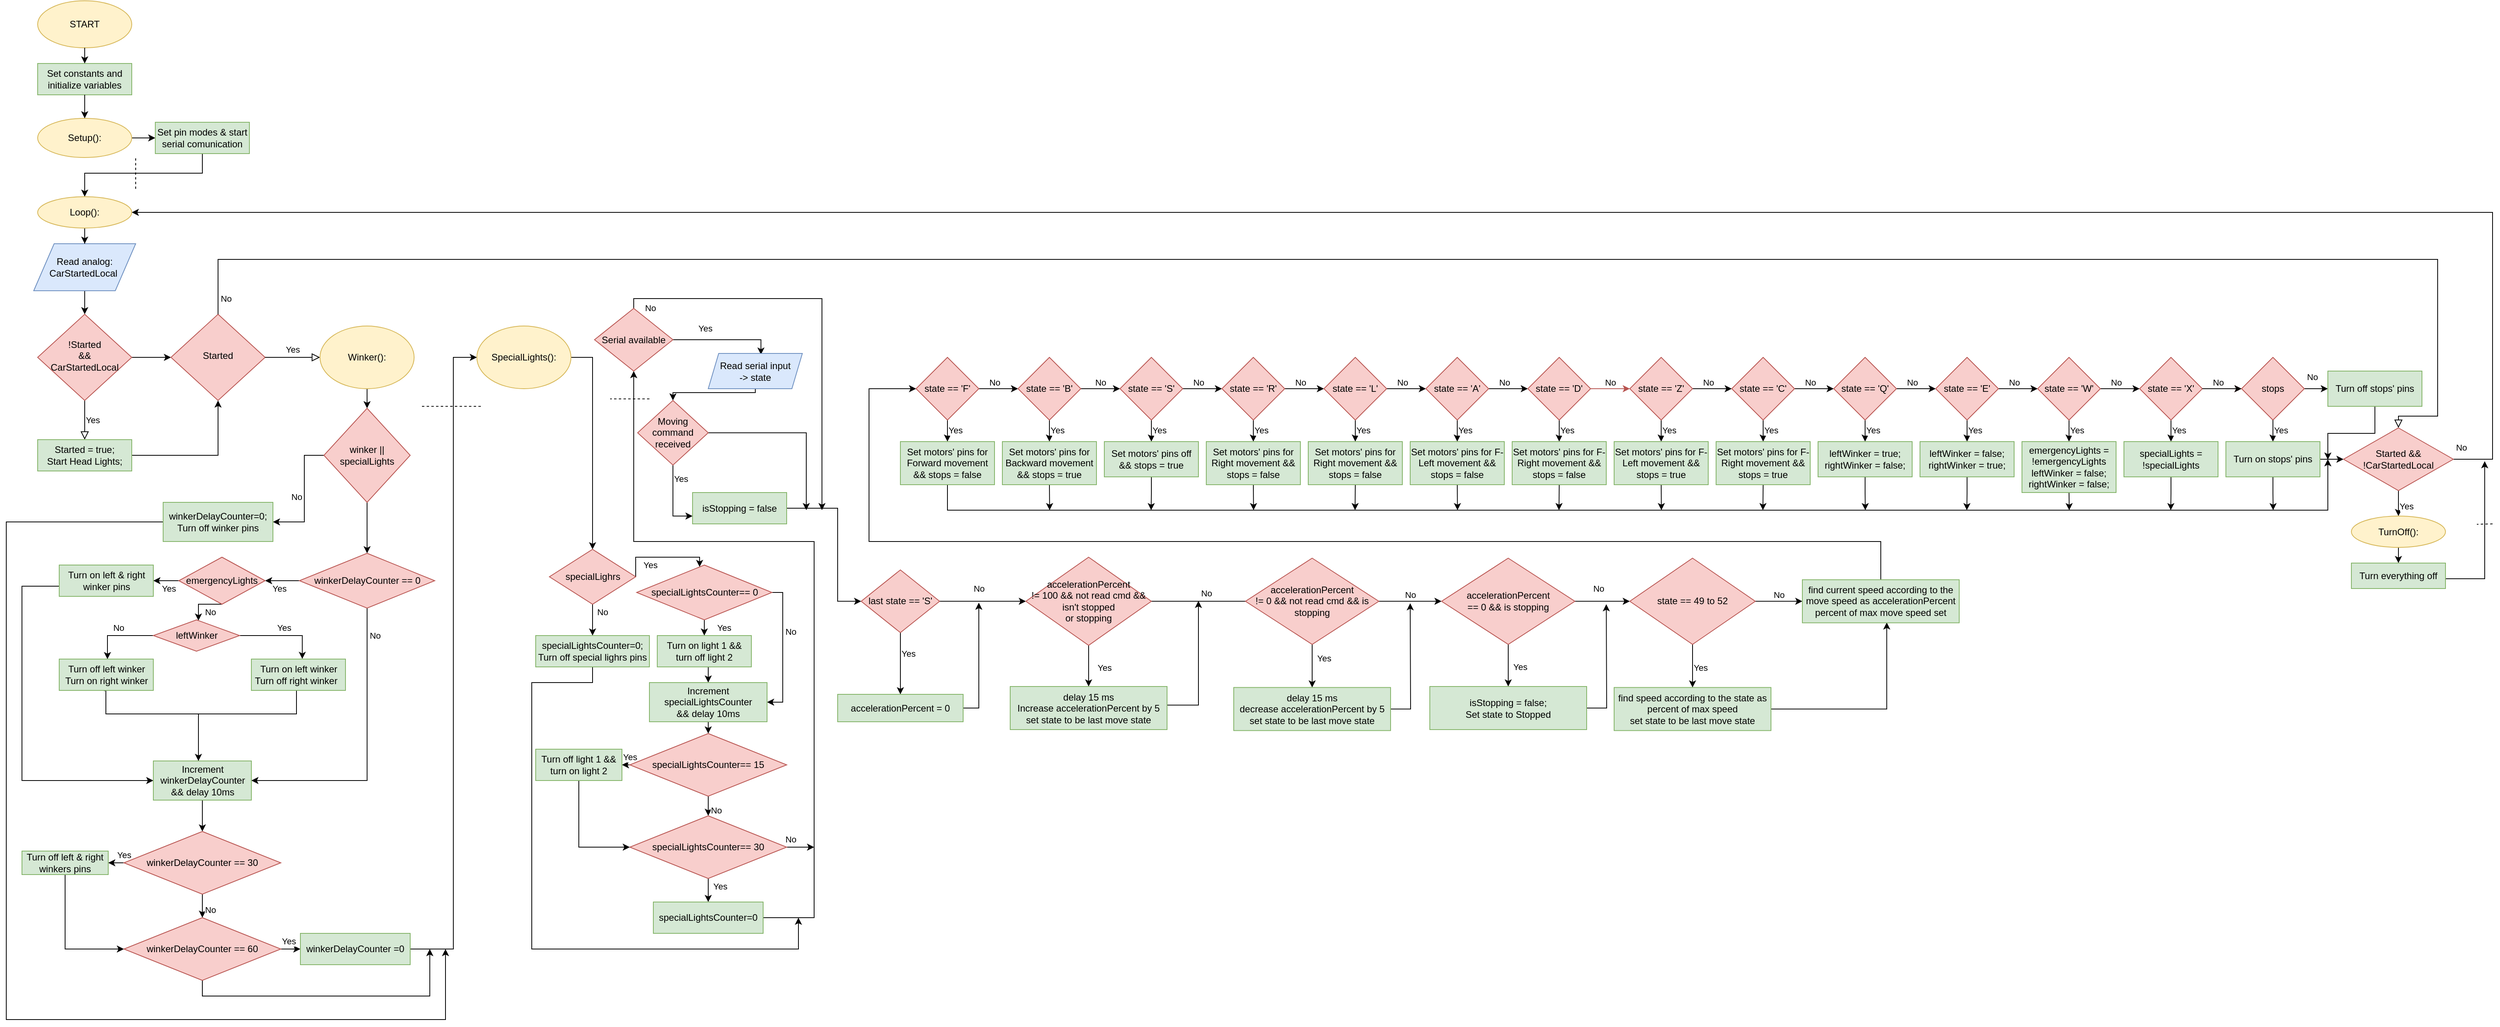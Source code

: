 <mxfile version="13.3.5" type="device"><diagram id="C5RBs43oDa-KdzZeNtuy" name="Page-1"><mxGraphModel dx="2518" dy="1518" grid="1" gridSize="10" guides="1" tooltips="1" connect="1" arrows="1" fold="1" page="1" pageScale="1" pageWidth="3300" pageHeight="4681" background="#ffffff" math="0" shadow="0"><root><mxCell id="WIyWlLk6GJQsqaUBKTNV-0"/><mxCell id="WIyWlLk6GJQsqaUBKTNV-1" parent="WIyWlLk6GJQsqaUBKTNV-0"/><mxCell id="WIyWlLk6GJQsqaUBKTNV-9" value="Yes" style="edgeStyle=orthogonalEdgeStyle;rounded=0;html=1;jettySize=auto;orthogonalLoop=1;fontSize=11;endArrow=block;endFill=0;endSize=8;strokeWidth=1;shadow=0;labelBackgroundColor=none;entryX=0.5;entryY=0;entryDx=0;entryDy=0;" parent="WIyWlLk6GJQsqaUBKTNV-1" source="WIyWlLk6GJQsqaUBKTNV-10" target="lISJdW_1Sbh2wiY8gPMN-34" edge="1"><mxGeometry y="10" relative="1" as="geometry"><mxPoint as="offset"/><mxPoint x="220" y="620" as="targetPoint"/><Array as="points"/></mxGeometry></mxCell><mxCell id="lISJdW_1Sbh2wiY8gPMN-36" value="" style="edgeStyle=orthogonalEdgeStyle;rounded=0;orthogonalLoop=1;jettySize=auto;html=1;" parent="WIyWlLk6GJQsqaUBKTNV-1" source="WIyWlLk6GJQsqaUBKTNV-10" target="lISJdW_1Sbh2wiY8gPMN-35" edge="1"><mxGeometry relative="1" as="geometry"/></mxCell><mxCell id="WIyWlLk6GJQsqaUBKTNV-10" value="!Started&lt;br&gt;&amp;amp;&amp;amp;&lt;br&gt;CarStartedLocal" style="rhombus;whiteSpace=wrap;html=1;shadow=0;fontFamily=Helvetica;fontSize=12;align=center;strokeWidth=1;spacing=6;spacingTop=-4;fillColor=#f8cecc;strokeColor=#b85450;" parent="WIyWlLk6GJQsqaUBKTNV-1" vertex="1"><mxGeometry x="160" y="460" width="120" height="110" as="geometry"/></mxCell><mxCell id="lISJdW_1Sbh2wiY8gPMN-35" value="Started" style="rhombus;whiteSpace=wrap;html=1;shadow=0;fontFamily=Helvetica;fontSize=12;align=center;strokeWidth=1;spacing=6;spacingTop=-4;fillColor=#f8cecc;strokeColor=#b85450;" parent="WIyWlLk6GJQsqaUBKTNV-1" vertex="1"><mxGeometry x="330" y="460" width="120" height="110" as="geometry"/></mxCell><mxCell id="lISJdW_1Sbh2wiY8gPMN-2" value="START" style="ellipse;whiteSpace=wrap;html=1;fillColor=#fff2cc;strokeColor=#d6b656;" parent="WIyWlLk6GJQsqaUBKTNV-1" vertex="1"><mxGeometry x="160" y="60" width="120" height="60" as="geometry"/></mxCell><mxCell id="lISJdW_1Sbh2wiY8gPMN-14" value="" style="edgeStyle=orthogonalEdgeStyle;rounded=0;orthogonalLoop=1;jettySize=auto;html=1;" parent="WIyWlLk6GJQsqaUBKTNV-1" source="lISJdW_1Sbh2wiY8gPMN-12" target="WIyWlLk6GJQsqaUBKTNV-10" edge="1"><mxGeometry relative="1" as="geometry"/></mxCell><mxCell id="lISJdW_1Sbh2wiY8gPMN-12" value="Read analog:&lt;br&gt;CarStartedLocal&amp;nbsp;" style="shape=parallelogram;perimeter=parallelogramPerimeter;whiteSpace=wrap;html=1;fillColor=#dae8fc;strokeColor=#6c8ebf;" parent="WIyWlLk6GJQsqaUBKTNV-1" vertex="1"><mxGeometry x="155" y="370" width="130" height="60" as="geometry"/></mxCell><mxCell id="lISJdW_1Sbh2wiY8gPMN-25" value="" style="edgeStyle=orthogonalEdgeStyle;rounded=0;orthogonalLoop=1;jettySize=auto;html=1;" parent="WIyWlLk6GJQsqaUBKTNV-1" source="lISJdW_1Sbh2wiY8gPMN-144" target="lISJdW_1Sbh2wiY8gPMN-17" edge="1"><mxGeometry relative="1" as="geometry"><Array as="points"><mxPoint x="370" y="280"/><mxPoint x="220" y="280"/></Array></mxGeometry></mxCell><mxCell id="lISJdW_1Sbh2wiY8gPMN-147" style="edgeStyle=orthogonalEdgeStyle;rounded=0;orthogonalLoop=1;jettySize=auto;html=1;exitX=1;exitY=0.5;exitDx=0;exitDy=0;entryX=0;entryY=0.5;entryDx=0;entryDy=0;" parent="WIyWlLk6GJQsqaUBKTNV-1" source="lISJdW_1Sbh2wiY8gPMN-15" target="lISJdW_1Sbh2wiY8gPMN-144" edge="1"><mxGeometry relative="1" as="geometry"/></mxCell><mxCell id="lISJdW_1Sbh2wiY8gPMN-15" value="Setup():" style="ellipse;whiteSpace=wrap;fillColor=#fff2cc;strokeColor=#d6b656;" parent="WIyWlLk6GJQsqaUBKTNV-1" vertex="1"><mxGeometry x="160" y="210" width="120" height="50" as="geometry"/></mxCell><mxCell id="lISJdW_1Sbh2wiY8gPMN-26" value="" style="edgeStyle=orthogonalEdgeStyle;rounded=0;orthogonalLoop=1;jettySize=auto;html=1;" parent="WIyWlLk6GJQsqaUBKTNV-1" source="lISJdW_1Sbh2wiY8gPMN-17" target="lISJdW_1Sbh2wiY8gPMN-12" edge="1"><mxGeometry relative="1" as="geometry"/></mxCell><mxCell id="lISJdW_1Sbh2wiY8gPMN-17" value="Loop():" style="ellipse;fillColor=#fff2cc;strokeColor=#d6b656;whiteSpace=wrap;" parent="WIyWlLk6GJQsqaUBKTNV-1" vertex="1"><mxGeometry x="160" y="310" width="120" height="40" as="geometry"/></mxCell><mxCell id="lISJdW_1Sbh2wiY8gPMN-27" value="Set constants and initialize variables" style="rounded=0;whiteSpace=wrap;fillColor=#d5e8d4;strokeColor=#82b366;html=1;" parent="WIyWlLk6GJQsqaUBKTNV-1" vertex="1"><mxGeometry x="160" y="140" width="120" height="40" as="geometry"/></mxCell><mxCell id="lISJdW_1Sbh2wiY8gPMN-32" value="" style="endArrow=classic;html=1;entryX=0.5;entryY=0;entryDx=0;entryDy=0;" parent="WIyWlLk6GJQsqaUBKTNV-1" source="lISJdW_1Sbh2wiY8gPMN-2" target="lISJdW_1Sbh2wiY8gPMN-27" edge="1"><mxGeometry width="50" height="50" relative="1" as="geometry"><mxPoint x="195" y="160" as="sourcePoint"/><mxPoint x="245" y="110" as="targetPoint"/></mxGeometry></mxCell><mxCell id="lISJdW_1Sbh2wiY8gPMN-33" value="" style="endArrow=classic;html=1;entryX=0.5;entryY=0;entryDx=0;entryDy=0;" parent="WIyWlLk6GJQsqaUBKTNV-1" source="lISJdW_1Sbh2wiY8gPMN-27" target="lISJdW_1Sbh2wiY8gPMN-15" edge="1"><mxGeometry width="50" height="50" relative="1" as="geometry"><mxPoint x="200" y="230" as="sourcePoint"/><mxPoint x="250" y="180" as="targetPoint"/></mxGeometry></mxCell><mxCell id="lISJdW_1Sbh2wiY8gPMN-37" style="edgeStyle=orthogonalEdgeStyle;rounded=0;orthogonalLoop=1;jettySize=auto;html=1;exitX=1;exitY=0.5;exitDx=0;exitDy=0;" parent="WIyWlLk6GJQsqaUBKTNV-1" source="lISJdW_1Sbh2wiY8gPMN-34" target="lISJdW_1Sbh2wiY8gPMN-35" edge="1"><mxGeometry relative="1" as="geometry"><mxPoint x="330" y="639.706" as="targetPoint"/></mxGeometry></mxCell><mxCell id="lISJdW_1Sbh2wiY8gPMN-34" value="Started = true;&lt;br&gt;Start Head Lights;" style="rounded=0;whiteSpace=wrap;html=1;fillColor=#d5e8d4;strokeColor=#82b366;" parent="WIyWlLk6GJQsqaUBKTNV-1" vertex="1"><mxGeometry x="160" y="620" width="120" height="40" as="geometry"/></mxCell><mxCell id="lISJdW_1Sbh2wiY8gPMN-38" value="No" style="edgeStyle=orthogonalEdgeStyle;rounded=0;html=1;jettySize=auto;orthogonalLoop=1;fontSize=11;endArrow=block;endFill=0;endSize=8;strokeWidth=1;shadow=0;labelBackgroundColor=none;exitX=0.5;exitY=0;exitDx=0;exitDy=0;entryX=0.5;entryY=0;entryDx=0;entryDy=0;" parent="WIyWlLk6GJQsqaUBKTNV-1" source="lISJdW_1Sbh2wiY8gPMN-35" target="lISJdW_1Sbh2wiY8gPMN-225" edge="1"><mxGeometry x="-0.987" y="-10" relative="1" as="geometry"><mxPoint as="offset"/><mxPoint x="480" y="509" as="sourcePoint"/><mxPoint x="3160" y="410" as="targetPoint"/><Array as="points"><mxPoint x="390" y="390"/><mxPoint x="3220" y="390"/><mxPoint x="3220" y="590"/><mxPoint x="3170" y="590"/></Array></mxGeometry></mxCell><mxCell id="lISJdW_1Sbh2wiY8gPMN-39" value="Yes" style="edgeStyle=orthogonalEdgeStyle;rounded=0;html=1;jettySize=auto;orthogonalLoop=1;fontSize=11;endArrow=block;endFill=0;endSize=8;strokeWidth=1;shadow=0;labelBackgroundColor=none;exitX=1;exitY=0.5;exitDx=0;exitDy=0;" parent="WIyWlLk6GJQsqaUBKTNV-1" source="lISJdW_1Sbh2wiY8gPMN-35" target="lISJdW_1Sbh2wiY8gPMN-41" edge="1"><mxGeometry y="10" relative="1" as="geometry"><mxPoint as="offset"/><mxPoint x="400" y="470" as="sourcePoint"/><mxPoint x="580" y="515" as="targetPoint"/><Array as="points"><mxPoint x="500" y="515"/><mxPoint x="500" y="515"/></Array></mxGeometry></mxCell><mxCell id="lISJdW_1Sbh2wiY8gPMN-50" value="" style="edgeStyle=orthogonalEdgeStyle;rounded=0;orthogonalLoop=1;jettySize=auto;html=1;" parent="WIyWlLk6GJQsqaUBKTNV-1" source="lISJdW_1Sbh2wiY8gPMN-41" target="lISJdW_1Sbh2wiY8gPMN-49" edge="1"><mxGeometry relative="1" as="geometry"/></mxCell><mxCell id="lISJdW_1Sbh2wiY8gPMN-41" value="Winker():" style="ellipse;whiteSpace=wrap;html=1;fillColor=#fff2cc;strokeColor=#d6b656;" parent="WIyWlLk6GJQsqaUBKTNV-1" vertex="1"><mxGeometry x="520" y="475" width="120" height="80" as="geometry"/></mxCell><mxCell id="lISJdW_1Sbh2wiY8gPMN-148" style="edgeStyle=orthogonalEdgeStyle;rounded=0;orthogonalLoop=1;jettySize=auto;html=1;exitX=1;exitY=0.5;exitDx=0;exitDy=0;entryX=0.5;entryY=0;entryDx=0;entryDy=0;" parent="WIyWlLk6GJQsqaUBKTNV-1" source="lISJdW_1Sbh2wiY8gPMN-44" target="lISJdW_1Sbh2wiY8gPMN-108" edge="1"><mxGeometry relative="1" as="geometry"/></mxCell><mxCell id="lISJdW_1Sbh2wiY8gPMN-44" value="SpecialLights():" style="ellipse;whiteSpace=wrap;html=1;fillColor=#fff2cc;strokeColor=#d6b656;" parent="WIyWlLk6GJQsqaUBKTNV-1" vertex="1"><mxGeometry x="720" y="475" width="120" height="80" as="geometry"/></mxCell><mxCell id="lISJdW_1Sbh2wiY8gPMN-52" value="No" style="edgeStyle=orthogonalEdgeStyle;rounded=0;orthogonalLoop=1;jettySize=auto;html=1;entryX=1;entryY=0.5;entryDx=0;entryDy=0;" parent="WIyWlLk6GJQsqaUBKTNV-1" source="lISJdW_1Sbh2wiY8gPMN-49" target="lISJdW_1Sbh2wiY8gPMN-55" edge="1"><mxGeometry x="0.04" y="-10" relative="1" as="geometry"><mxPoint x="490" y="730" as="targetPoint"/><Array as="points"><mxPoint x="500" y="640"/><mxPoint x="500" y="725"/></Array><mxPoint as="offset"/></mxGeometry></mxCell><mxCell id="lISJdW_1Sbh2wiY8gPMN-57" value="" style="edgeStyle=orthogonalEdgeStyle;rounded=0;orthogonalLoop=1;jettySize=auto;html=1;" parent="WIyWlLk6GJQsqaUBKTNV-1" source="lISJdW_1Sbh2wiY8gPMN-49" target="lISJdW_1Sbh2wiY8gPMN-56" edge="1"><mxGeometry relative="1" as="geometry"/></mxCell><mxCell id="lISJdW_1Sbh2wiY8gPMN-49" value="winker || specialLights" style="rhombus;whiteSpace=wrap;html=1;fillColor=#f8cecc;strokeColor=#b85450;" parent="WIyWlLk6GJQsqaUBKTNV-1" vertex="1"><mxGeometry x="525" y="580" width="110" height="120" as="geometry"/></mxCell><mxCell id="lISJdW_1Sbh2wiY8gPMN-59" value="Yes" style="edgeStyle=orthogonalEdgeStyle;rounded=0;orthogonalLoop=1;jettySize=auto;html=1;" parent="WIyWlLk6GJQsqaUBKTNV-1" source="lISJdW_1Sbh2wiY8gPMN-56" target="lISJdW_1Sbh2wiY8gPMN-58" edge="1"><mxGeometry x="0.158" y="10" relative="1" as="geometry"><mxPoint as="offset"/></mxGeometry></mxCell><mxCell id="lISJdW_1Sbh2wiY8gPMN-64" value="No" style="edgeStyle=orthogonalEdgeStyle;rounded=0;orthogonalLoop=1;jettySize=auto;html=1;entryX=1;entryY=0.5;entryDx=0;entryDy=0;" parent="WIyWlLk6GJQsqaUBKTNV-1" source="lISJdW_1Sbh2wiY8gPMN-56" target="lISJdW_1Sbh2wiY8gPMN-83" edge="1"><mxGeometry x="-0.809" y="10" relative="1" as="geometry"><mxPoint x="580" y="915" as="targetPoint"/><Array as="points"><mxPoint x="580" y="1055"/></Array><mxPoint as="offset"/></mxGeometry></mxCell><mxCell id="lISJdW_1Sbh2wiY8gPMN-56" value="winkerDelayCounter == 0" style="rhombus;whiteSpace=wrap;html=1;fillColor=#f8cecc;strokeColor=#b85450;" parent="WIyWlLk6GJQsqaUBKTNV-1" vertex="1"><mxGeometry x="493.75" y="765" width="172.5" height="70" as="geometry"/></mxCell><mxCell id="lISJdW_1Sbh2wiY8gPMN-61" value="Yes" style="edgeStyle=orthogonalEdgeStyle;rounded=0;orthogonalLoop=1;jettySize=auto;html=1;entryX=1;entryY=0.5;entryDx=0;entryDy=0;" parent="WIyWlLk6GJQsqaUBKTNV-1" source="lISJdW_1Sbh2wiY8gPMN-58" target="lISJdW_1Sbh2wiY8gPMN-62" edge="1"><mxGeometry x="0.2" y="10" relative="1" as="geometry"><mxPoint x="280" y="810" as="targetPoint"/><mxPoint as="offset"/></mxGeometry></mxCell><mxCell id="lISJdW_1Sbh2wiY8gPMN-66" value="No" style="edgeStyle=orthogonalEdgeStyle;rounded=0;orthogonalLoop=1;jettySize=auto;html=1;exitX=0.5;exitY=1;exitDx=0;exitDy=0;" parent="WIyWlLk6GJQsqaUBKTNV-1" source="lISJdW_1Sbh2wiY8gPMN-58" target="lISJdW_1Sbh2wiY8gPMN-65" edge="1"><mxGeometry x="0.571" y="15" relative="1" as="geometry"><Array as="points"><mxPoint x="365" y="830"/></Array><mxPoint as="offset"/></mxGeometry></mxCell><mxCell id="lISJdW_1Sbh2wiY8gPMN-58" value="emergencyLights" style="rhombus;whiteSpace=wrap;html=1;fillColor=#f8cecc;strokeColor=#b85450;" parent="WIyWlLk6GJQsqaUBKTNV-1" vertex="1"><mxGeometry x="340" y="770" width="110" height="60" as="geometry"/></mxCell><mxCell id="lISJdW_1Sbh2wiY8gPMN-68" value="No" style="edgeStyle=orthogonalEdgeStyle;rounded=0;orthogonalLoop=1;jettySize=auto;html=1;entryX=0.513;entryY=0.003;entryDx=0;entryDy=0;exitX=0;exitY=0.5;exitDx=0;exitDy=0;entryPerimeter=0;" parent="WIyWlLk6GJQsqaUBKTNV-1" source="lISJdW_1Sbh2wiY8gPMN-65" target="lISJdW_1Sbh2wiY8gPMN-69" edge="1"><mxGeometry x="0.002" y="-10" relative="1" as="geometry"><mxPoint x="230" y="860" as="targetPoint"/><Array as="points"><mxPoint x="249" y="870"/><mxPoint x="249" y="900"/></Array><mxPoint as="offset"/></mxGeometry></mxCell><mxCell id="lISJdW_1Sbh2wiY8gPMN-73" value="" style="edgeStyle=orthogonalEdgeStyle;rounded=0;orthogonalLoop=1;jettySize=auto;html=1;exitX=0.475;exitY=1.005;exitDx=0;exitDy=0;exitPerimeter=0;" parent="WIyWlLk6GJQsqaUBKTNV-1" source="lISJdW_1Sbh2wiY8gPMN-69" edge="1"><mxGeometry relative="1" as="geometry"><mxPoint x="365" y="1050" as="targetPoint"/><Array as="points"><mxPoint x="247" y="970"/><mxPoint x="365" y="970"/></Array></mxGeometry></mxCell><mxCell id="lISJdW_1Sbh2wiY8gPMN-75" value="Yes" style="edgeStyle=orthogonalEdgeStyle;rounded=0;orthogonalLoop=1;jettySize=auto;html=1;entryX=0.541;entryY=-0.006;entryDx=0;entryDy=0;entryPerimeter=0;" parent="WIyWlLk6GJQsqaUBKTNV-1" source="lISJdW_1Sbh2wiY8gPMN-65" target="lISJdW_1Sbh2wiY8gPMN-76" edge="1"><mxGeometry x="0.02" y="10" relative="1" as="geometry"><mxPoint x="500" y="860" as="targetPoint"/><mxPoint as="offset"/></mxGeometry></mxCell><mxCell id="lISJdW_1Sbh2wiY8gPMN-65" value="leftWinker" style="rhombus;whiteSpace=wrap;html=1;fillColor=#f8cecc;strokeColor=#b85450;" parent="WIyWlLk6GJQsqaUBKTNV-1" vertex="1"><mxGeometry x="307.5" y="850" width="110" height="40" as="geometry"/></mxCell><mxCell id="lISJdW_1Sbh2wiY8gPMN-102" style="edgeStyle=orthogonalEdgeStyle;rounded=0;orthogonalLoop=1;jettySize=auto;html=1;exitX=0;exitY=0.5;exitDx=0;exitDy=0;" parent="WIyWlLk6GJQsqaUBKTNV-1" source="lISJdW_1Sbh2wiY8gPMN-55" edge="1"><mxGeometry relative="1" as="geometry"><mxPoint x="680" y="1270" as="targetPoint"/><Array as="points"><mxPoint x="120" y="725"/><mxPoint x="120" y="1360"/><mxPoint x="680" y="1360"/><mxPoint x="680" y="1273"/></Array></mxGeometry></mxCell><mxCell id="lISJdW_1Sbh2wiY8gPMN-55" value="winkerDelayCounter=0;&lt;br&gt;Turn off winker pins" style="rounded=0;whiteSpace=wrap;html=1;fillColor=#d5e8d4;strokeColor=#82b366;" parent="WIyWlLk6GJQsqaUBKTNV-1" vertex="1"><mxGeometry x="320" y="700" width="140" height="50" as="geometry"/></mxCell><mxCell id="lISJdW_1Sbh2wiY8gPMN-87" style="edgeStyle=orthogonalEdgeStyle;rounded=0;orthogonalLoop=1;jettySize=auto;html=1;exitX=0;exitY=0.75;exitDx=0;exitDy=0;entryX=0;entryY=0.5;entryDx=0;entryDy=0;" parent="WIyWlLk6GJQsqaUBKTNV-1" source="lISJdW_1Sbh2wiY8gPMN-62" target="lISJdW_1Sbh2wiY8gPMN-83" edge="1"><mxGeometry relative="1" as="geometry"><Array as="points"><mxPoint x="210" y="807"/><mxPoint x="140" y="807"/><mxPoint x="140" y="1055"/></Array></mxGeometry></mxCell><mxCell id="lISJdW_1Sbh2wiY8gPMN-62" value="Turn on left &amp;amp; right winker pins" style="rounded=0;whiteSpace=wrap;html=1;fillColor=#d5e8d4;strokeColor=#82b366;" parent="WIyWlLk6GJQsqaUBKTNV-1" vertex="1"><mxGeometry x="187.5" y="780" width="120" height="40" as="geometry"/></mxCell><mxCell id="lISJdW_1Sbh2wiY8gPMN-69" value="Turn off left winker&lt;br&gt;Turn on right winker" style="rounded=0;whiteSpace=wrap;html=1;fillColor=#d5e8d4;strokeColor=#82b366;" parent="WIyWlLk6GJQsqaUBKTNV-1" vertex="1"><mxGeometry x="187.5" y="900" width="120" height="40" as="geometry"/></mxCell><mxCell id="lISJdW_1Sbh2wiY8gPMN-78" value="" style="edgeStyle=orthogonalEdgeStyle;rounded=0;orthogonalLoop=1;jettySize=auto;html=1;exitX=0.5;exitY=1;exitDx=0;exitDy=0;" parent="WIyWlLk6GJQsqaUBKTNV-1" source="lISJdW_1Sbh2wiY8gPMN-76" target="lISJdW_1Sbh2wiY8gPMN-83" edge="1"><mxGeometry relative="1" as="geometry"><mxPoint x="365" y="1010" as="targetPoint"/><Array as="points"><mxPoint x="490" y="940"/><mxPoint x="490" y="970"/><mxPoint x="365" y="970"/></Array></mxGeometry></mxCell><mxCell id="lISJdW_1Sbh2wiY8gPMN-76" value="Turn on left winker&lt;br&gt;Turn off right winker&amp;nbsp;&amp;nbsp;" style="rounded=0;whiteSpace=wrap;fillColor=#d5e8d4;strokeColor=#82b366;html=1;" parent="WIyWlLk6GJQsqaUBKTNV-1" vertex="1"><mxGeometry x="432.5" y="900" width="120" height="40" as="geometry"/></mxCell><mxCell id="lISJdW_1Sbh2wiY8gPMN-89" style="edgeStyle=orthogonalEdgeStyle;rounded=0;orthogonalLoop=1;jettySize=auto;html=1;exitX=0.5;exitY=1;exitDx=0;exitDy=0;entryX=0.5;entryY=0;entryDx=0;entryDy=0;" parent="WIyWlLk6GJQsqaUBKTNV-1" source="lISJdW_1Sbh2wiY8gPMN-83" target="lISJdW_1Sbh2wiY8gPMN-88" edge="1"><mxGeometry relative="1" as="geometry"/></mxCell><mxCell id="lISJdW_1Sbh2wiY8gPMN-83" value="Increment winkerDelayCounter&lt;br&gt;&amp;amp;&amp;amp; delay 10ms" style="rounded=0;whiteSpace=wrap;html=1;fillColor=#d5e8d4;strokeColor=#82b366;" parent="WIyWlLk6GJQsqaUBKTNV-1" vertex="1"><mxGeometry x="307.5" y="1030" width="125" height="50" as="geometry"/></mxCell><mxCell id="lISJdW_1Sbh2wiY8gPMN-93" value="Yes" style="edgeStyle=orthogonalEdgeStyle;rounded=0;orthogonalLoop=1;jettySize=auto;html=1;exitX=0;exitY=0.5;exitDx=0;exitDy=0;entryX=1;entryY=0.5;entryDx=0;entryDy=0;" parent="WIyWlLk6GJQsqaUBKTNV-1" source="lISJdW_1Sbh2wiY8gPMN-88" target="lISJdW_1Sbh2wiY8gPMN-92" edge="1"><mxGeometry x="-1" y="-10" relative="1" as="geometry"><mxPoint as="offset"/></mxGeometry></mxCell><mxCell id="lISJdW_1Sbh2wiY8gPMN-96" value="No" style="edgeStyle=orthogonalEdgeStyle;rounded=0;orthogonalLoop=1;jettySize=auto;html=1;" parent="WIyWlLk6GJQsqaUBKTNV-1" source="lISJdW_1Sbh2wiY8gPMN-88" target="lISJdW_1Sbh2wiY8gPMN-95" edge="1"><mxGeometry x="-0.199" y="10" relative="1" as="geometry"><mxPoint x="20" as="offset"/></mxGeometry></mxCell><mxCell id="lISJdW_1Sbh2wiY8gPMN-88" value="&lt;span&gt;winkerDelayCounter == 30&lt;/span&gt;" style="rhombus;whiteSpace=wrap;html=1;fillColor=#f8cecc;strokeColor=#b85450;" parent="WIyWlLk6GJQsqaUBKTNV-1" vertex="1"><mxGeometry x="270" y="1120" width="200" height="80" as="geometry"/></mxCell><mxCell id="lISJdW_1Sbh2wiY8gPMN-99" value="Yes" style="edgeStyle=orthogonalEdgeStyle;rounded=0;orthogonalLoop=1;jettySize=auto;html=1;exitX=1;exitY=0.5;exitDx=0;exitDy=0;entryX=0;entryY=0.5;entryDx=0;entryDy=0;" parent="WIyWlLk6GJQsqaUBKTNV-1" source="lISJdW_1Sbh2wiY8gPMN-95" target="lISJdW_1Sbh2wiY8gPMN-98" edge="1"><mxGeometry x="-0.2" y="10" relative="1" as="geometry"><mxPoint as="offset"/></mxGeometry></mxCell><mxCell id="lISJdW_1Sbh2wiY8gPMN-101" style="edgeStyle=orthogonalEdgeStyle;rounded=0;orthogonalLoop=1;jettySize=auto;html=1;exitX=0.5;exitY=1;exitDx=0;exitDy=0;" parent="WIyWlLk6GJQsqaUBKTNV-1" source="lISJdW_1Sbh2wiY8gPMN-95" edge="1"><mxGeometry relative="1" as="geometry"><mxPoint x="660" y="1270" as="targetPoint"/><Array as="points"><mxPoint x="370" y="1330"/><mxPoint x="660" y="1330"/><mxPoint x="660" y="1270"/></Array></mxGeometry></mxCell><mxCell id="lISJdW_1Sbh2wiY8gPMN-95" value="&lt;span&gt;winkerDelayCounter == 60&lt;/span&gt;" style="rhombus;whiteSpace=wrap;html=1;fillColor=#f8cecc;strokeColor=#b85450;" parent="WIyWlLk6GJQsqaUBKTNV-1" vertex="1"><mxGeometry x="270" y="1230" width="200" height="80" as="geometry"/></mxCell><mxCell id="lISJdW_1Sbh2wiY8gPMN-97" style="edgeStyle=orthogonalEdgeStyle;rounded=0;orthogonalLoop=1;jettySize=auto;html=1;exitX=0.5;exitY=1;exitDx=0;exitDy=0;entryX=0;entryY=0.5;entryDx=0;entryDy=0;" parent="WIyWlLk6GJQsqaUBKTNV-1" source="lISJdW_1Sbh2wiY8gPMN-92" target="lISJdW_1Sbh2wiY8gPMN-95" edge="1"><mxGeometry relative="1" as="geometry"/></mxCell><mxCell id="lISJdW_1Sbh2wiY8gPMN-92" value="Turn off left &amp;amp; right winkers pins" style="rounded=0;whiteSpace=wrap;html=1;fillColor=#d5e8d4;strokeColor=#82b366;" parent="WIyWlLk6GJQsqaUBKTNV-1" vertex="1"><mxGeometry x="140" y="1145" width="110" height="30" as="geometry"/></mxCell><mxCell id="lISJdW_1Sbh2wiY8gPMN-100" style="edgeStyle=orthogonalEdgeStyle;rounded=0;orthogonalLoop=1;jettySize=auto;html=1;exitX=1;exitY=0.5;exitDx=0;exitDy=0;entryX=0;entryY=0.5;entryDx=0;entryDy=0;" parent="WIyWlLk6GJQsqaUBKTNV-1" source="lISJdW_1Sbh2wiY8gPMN-98" target="lISJdW_1Sbh2wiY8gPMN-44" edge="1"><mxGeometry relative="1" as="geometry"><Array as="points"><mxPoint x="690" y="1270"/><mxPoint x="690" y="515"/></Array></mxGeometry></mxCell><mxCell id="lISJdW_1Sbh2wiY8gPMN-98" value="winkerDelayCounter =0" style="rounded=0;whiteSpace=wrap;html=1;fillColor=#d5e8d4;strokeColor=#82b366;" parent="WIyWlLk6GJQsqaUBKTNV-1" vertex="1"><mxGeometry x="495" y="1250" width="140" height="40" as="geometry"/></mxCell><mxCell id="lISJdW_1Sbh2wiY8gPMN-107" value="Yes" style="edgeStyle=orthogonalEdgeStyle;rounded=0;orthogonalLoop=1;jettySize=auto;html=1;exitX=1;exitY=0.5;exitDx=0;exitDy=0;" parent="WIyWlLk6GJQsqaUBKTNV-1" source="lISJdW_1Sbh2wiY8gPMN-108" target="lISJdW_1Sbh2wiY8gPMN-111" edge="1"><mxGeometry x="-0.271" y="-10" relative="1" as="geometry"><Array as="points"><mxPoint x="923" y="770"/><mxPoint x="1004" y="770"/></Array><mxPoint as="offset"/></mxGeometry></mxCell><mxCell id="lISJdW_1Sbh2wiY8gPMN-151" value="No" style="edgeStyle=orthogonalEdgeStyle;rounded=0;orthogonalLoop=1;jettySize=auto;html=1;exitX=0.5;exitY=1;exitDx=0;exitDy=0;entryX=0.5;entryY=0;entryDx=0;entryDy=0;" parent="WIyWlLk6GJQsqaUBKTNV-1" source="lISJdW_1Sbh2wiY8gPMN-108" target="lISJdW_1Sbh2wiY8gPMN-122" edge="1"><mxGeometry x="-0.776" y="-13" relative="1" as="geometry"><mxPoint x="25" y="5" as="offset"/></mxGeometry></mxCell><mxCell id="lISJdW_1Sbh2wiY8gPMN-108" value="specialLighrs" style="rhombus;whiteSpace=wrap;html=1;fillColor=#f8cecc;strokeColor=#b85450;" parent="WIyWlLk6GJQsqaUBKTNV-1" vertex="1"><mxGeometry x="812.5" y="760" width="110" height="70" as="geometry"/></mxCell><mxCell id="lISJdW_1Sbh2wiY8gPMN-109" value="Yes" style="edgeStyle=orthogonalEdgeStyle;rounded=0;orthogonalLoop=1;jettySize=auto;html=1;entryX=0.5;entryY=0;entryDx=0;entryDy=0;exitX=0.5;exitY=1;exitDx=0;exitDy=0;" parent="WIyWlLk6GJQsqaUBKTNV-1" source="lISJdW_1Sbh2wiY8gPMN-111" target="lISJdW_1Sbh2wiY8gPMN-125" edge="1"><mxGeometry x="-0.006" y="25" relative="1" as="geometry"><mxPoint as="offset"/><mxPoint x="1080" y="780" as="targetPoint"/><Array as="points"><mxPoint x="1010" y="860"/><mxPoint x="1010" y="860"/></Array></mxGeometry></mxCell><mxCell id="lISJdW_1Sbh2wiY8gPMN-110" value="No" style="edgeStyle=orthogonalEdgeStyle;rounded=0;orthogonalLoop=1;jettySize=auto;html=1;entryX=1;entryY=0.5;entryDx=0;entryDy=0;exitX=1;exitY=0.5;exitDx=0;exitDy=0;" parent="WIyWlLk6GJQsqaUBKTNV-1" source="lISJdW_1Sbh2wiY8gPMN-111" target="lISJdW_1Sbh2wiY8gPMN-133" edge="1"><mxGeometry x="-0.256" y="10" relative="1" as="geometry"><mxPoint x="1290" y="925" as="targetPoint"/><Array as="points"><mxPoint x="1110" y="815"/><mxPoint x="1110" y="955"/></Array><mxPoint y="-1" as="offset"/></mxGeometry></mxCell><mxCell id="lISJdW_1Sbh2wiY8gPMN-111" value="specialLightsCounter== 0" style="rhombus;whiteSpace=wrap;html=1;fillColor=#f8cecc;strokeColor=#b85450;" parent="WIyWlLk6GJQsqaUBKTNV-1" vertex="1"><mxGeometry x="923.75" y="780" width="172.5" height="70" as="geometry"/></mxCell><mxCell id="yPhX_a6StmOnJUS-dg2W-0" style="edgeStyle=orthogonalEdgeStyle;rounded=0;orthogonalLoop=1;jettySize=auto;html=1;exitX=0.5;exitY=1;exitDx=0;exitDy=0;" parent="WIyWlLk6GJQsqaUBKTNV-1" source="lISJdW_1Sbh2wiY8gPMN-122" edge="1"><mxGeometry relative="1" as="geometry"><mxPoint x="1130" y="1230" as="targetPoint"/><Array as="points"><mxPoint x="867" y="930"/><mxPoint x="790" y="930"/><mxPoint x="790" y="1270"/><mxPoint x="1130" y="1270"/></Array></mxGeometry></mxCell><mxCell id="lISJdW_1Sbh2wiY8gPMN-122" value="specialLightsCounter=0;&lt;br&gt;Turn off special lighrs pins" style="rounded=0;whiteSpace=wrap;html=1;fillColor=#d5e8d4;strokeColor=#82b366;" parent="WIyWlLk6GJQsqaUBKTNV-1" vertex="1"><mxGeometry x="795" y="870" width="145" height="40" as="geometry"/></mxCell><mxCell id="lISJdW_1Sbh2wiY8gPMN-150" style="edgeStyle=orthogonalEdgeStyle;rounded=0;orthogonalLoop=1;jettySize=auto;html=1;exitX=0.5;exitY=1;exitDx=0;exitDy=0;entryX=0.5;entryY=0;entryDx=0;entryDy=0;" parent="WIyWlLk6GJQsqaUBKTNV-1" source="lISJdW_1Sbh2wiY8gPMN-125" target="lISJdW_1Sbh2wiY8gPMN-133" edge="1"><mxGeometry relative="1" as="geometry"/></mxCell><mxCell id="lISJdW_1Sbh2wiY8gPMN-125" value="Turn on light 1 &amp;amp;&amp;amp;&lt;br&gt;turn off light 2" style="rounded=0;whiteSpace=wrap;html=1;fillColor=#d5e8d4;strokeColor=#82b366;" parent="WIyWlLk6GJQsqaUBKTNV-1" vertex="1"><mxGeometry x="950" y="870" width="120" height="40" as="geometry"/></mxCell><mxCell id="lISJdW_1Sbh2wiY8gPMN-132" style="edgeStyle=orthogonalEdgeStyle;rounded=0;orthogonalLoop=1;jettySize=auto;html=1;exitX=0.5;exitY=1;exitDx=0;exitDy=0;entryX=0.5;entryY=0;entryDx=0;entryDy=0;" parent="WIyWlLk6GJQsqaUBKTNV-1" source="lISJdW_1Sbh2wiY8gPMN-133" target="lISJdW_1Sbh2wiY8gPMN-136" edge="1"><mxGeometry relative="1" as="geometry"/></mxCell><mxCell id="lISJdW_1Sbh2wiY8gPMN-133" value="Increment specialLightsCounter&lt;br&gt;&amp;amp;&amp;amp; delay 10ms" style="rounded=0;whiteSpace=wrap;html=1;fillColor=#d5e8d4;strokeColor=#82b366;" parent="WIyWlLk6GJQsqaUBKTNV-1" vertex="1"><mxGeometry x="940" y="930" width="150" height="50" as="geometry"/></mxCell><mxCell id="lISJdW_1Sbh2wiY8gPMN-134" value="Yes" style="edgeStyle=orthogonalEdgeStyle;rounded=0;orthogonalLoop=1;jettySize=auto;html=1;exitX=0;exitY=0.5;exitDx=0;exitDy=0;entryX=1;entryY=0.5;entryDx=0;entryDy=0;" parent="WIyWlLk6GJQsqaUBKTNV-1" source="lISJdW_1Sbh2wiY8gPMN-136" target="lISJdW_1Sbh2wiY8gPMN-140" edge="1"><mxGeometry x="-1" y="-10" relative="1" as="geometry"><mxPoint as="offset"/></mxGeometry></mxCell><mxCell id="lISJdW_1Sbh2wiY8gPMN-135" value="No" style="edgeStyle=orthogonalEdgeStyle;rounded=0;orthogonalLoop=1;jettySize=auto;html=1;" parent="WIyWlLk6GJQsqaUBKTNV-1" source="lISJdW_1Sbh2wiY8gPMN-136" target="lISJdW_1Sbh2wiY8gPMN-138" edge="1"><mxGeometry x="-0.199" y="10" relative="1" as="geometry"><mxPoint x="20" as="offset"/></mxGeometry></mxCell><mxCell id="lISJdW_1Sbh2wiY8gPMN-136" value="specialLightsCounter== 15" style="rhombus;whiteSpace=wrap;html=1;fillColor=#f8cecc;strokeColor=#b85450;" parent="WIyWlLk6GJQsqaUBKTNV-1" vertex="1"><mxGeometry x="915" y="995" width="200" height="80" as="geometry"/></mxCell><mxCell id="lISJdW_1Sbh2wiY8gPMN-154" value="Yes" style="edgeStyle=orthogonalEdgeStyle;rounded=0;orthogonalLoop=1;jettySize=auto;html=1;exitX=0.5;exitY=1;exitDx=0;exitDy=0;" parent="WIyWlLk6GJQsqaUBKTNV-1" source="lISJdW_1Sbh2wiY8gPMN-138" target="lISJdW_1Sbh2wiY8gPMN-141" edge="1"><mxGeometry x="0.2" y="15" relative="1" as="geometry"><mxPoint as="offset"/></mxGeometry></mxCell><mxCell id="lISJdW_1Sbh2wiY8gPMN-157" value="No" style="edgeStyle=orthogonalEdgeStyle;rounded=0;orthogonalLoop=1;jettySize=auto;html=1;exitX=1;exitY=0.5;exitDx=0;exitDy=0;" parent="WIyWlLk6GJQsqaUBKTNV-1" source="lISJdW_1Sbh2wiY8gPMN-138" edge="1"><mxGeometry x="1" y="32" relative="1" as="geometry"><mxPoint x="1150" y="1140" as="targetPoint"/><Array as="points"><mxPoint x="1150" y="1140"/></Array><mxPoint x="-30" y="-10" as="offset"/></mxGeometry></mxCell><mxCell id="lISJdW_1Sbh2wiY8gPMN-158" value="No" style="edgeLabel;html=1;align=center;verticalAlign=middle;resizable=0;points=[];" parent="lISJdW_1Sbh2wiY8gPMN-157" vertex="1" connectable="0"><mxGeometry x="-0.841" y="-2" relative="1" as="geometry"><mxPoint x="-22" y="-3.53" as="offset"/></mxGeometry></mxCell><mxCell id="lISJdW_1Sbh2wiY8gPMN-138" value="specialLightsCounter== 30" style="rhombus;whiteSpace=wrap;html=1;fillColor=#f8cecc;strokeColor=#b85450;" parent="WIyWlLk6GJQsqaUBKTNV-1" vertex="1"><mxGeometry x="915" y="1100" width="200" height="80" as="geometry"/></mxCell><mxCell id="lISJdW_1Sbh2wiY8gPMN-139" style="edgeStyle=orthogonalEdgeStyle;rounded=0;orthogonalLoop=1;jettySize=auto;html=1;exitX=0.5;exitY=1;exitDx=0;exitDy=0;entryX=0;entryY=0.5;entryDx=0;entryDy=0;" parent="WIyWlLk6GJQsqaUBKTNV-1" source="lISJdW_1Sbh2wiY8gPMN-140" target="lISJdW_1Sbh2wiY8gPMN-138" edge="1"><mxGeometry relative="1" as="geometry"/></mxCell><mxCell id="lISJdW_1Sbh2wiY8gPMN-140" value="Turn off light 1 &amp;amp;&amp;amp;&lt;br&gt;turn on light 2" style="rounded=0;whiteSpace=wrap;html=1;fillColor=#d5e8d4;strokeColor=#82b366;" parent="WIyWlLk6GJQsqaUBKTNV-1" vertex="1"><mxGeometry x="795" y="1015" width="110" height="40" as="geometry"/></mxCell><mxCell id="lISJdW_1Sbh2wiY8gPMN-156" style="edgeStyle=orthogonalEdgeStyle;rounded=0;orthogonalLoop=1;jettySize=auto;html=1;exitX=1;exitY=0.5;exitDx=0;exitDy=0;entryX=0.5;entryY=1;entryDx=0;entryDy=0;" parent="WIyWlLk6GJQsqaUBKTNV-1" source="lISJdW_1Sbh2wiY8gPMN-141" target="lISJdW_1Sbh2wiY8gPMN-155" edge="1"><mxGeometry relative="1" as="geometry"><Array as="points"><mxPoint x="1150" y="1230"/><mxPoint x="1150" y="750"/><mxPoint x="920" y="750"/></Array></mxGeometry></mxCell><mxCell id="lISJdW_1Sbh2wiY8gPMN-141" value="specialLightsCounter=0" style="rounded=0;whiteSpace=wrap;html=1;fillColor=#d5e8d4;strokeColor=#82b366;" parent="WIyWlLk6GJQsqaUBKTNV-1" vertex="1"><mxGeometry x="945" y="1210" width="140" height="40" as="geometry"/></mxCell><mxCell id="lISJdW_1Sbh2wiY8gPMN-144" value="Set pin modes &amp;amp; start serial comunication" style="rounded=0;whiteSpace=wrap;fillColor=#d5e8d4;strokeColor=#82b366;html=1;" parent="WIyWlLk6GJQsqaUBKTNV-1" vertex="1"><mxGeometry x="310" y="215" width="120" height="40" as="geometry"/></mxCell><mxCell id="lISJdW_1Sbh2wiY8gPMN-159" value="No" style="edgeStyle=orthogonalEdgeStyle;rounded=0;orthogonalLoop=1;jettySize=auto;html=1;exitX=0.5;exitY=0;exitDx=0;exitDy=0;" parent="WIyWlLk6GJQsqaUBKTNV-1" source="lISJdW_1Sbh2wiY8gPMN-155" edge="1"><mxGeometry x="-0.871" y="-12" relative="1" as="geometry"><mxPoint x="1160" y="710" as="targetPoint"/><mxPoint as="offset"/><Array as="points"><mxPoint x="920" y="440"/><mxPoint x="1160" y="440"/><mxPoint x="1160" y="670"/></Array></mxGeometry></mxCell><mxCell id="lISJdW_1Sbh2wiY8gPMN-161" value="Yes" style="edgeStyle=orthogonalEdgeStyle;rounded=0;orthogonalLoop=1;jettySize=auto;html=1;exitX=1;exitY=0.5;exitDx=0;exitDy=0;entryX=0.56;entryY=0.034;entryDx=0;entryDy=0;entryPerimeter=0;" parent="WIyWlLk6GJQsqaUBKTNV-1" source="lISJdW_1Sbh2wiY8gPMN-155" target="lISJdW_1Sbh2wiY8gPMN-160" edge="1"><mxGeometry x="-0.375" y="15" relative="1" as="geometry"><mxPoint as="offset"/><mxPoint x="1070" y="513" as="targetPoint"/><Array as="points"><mxPoint x="1082" y="493"/></Array></mxGeometry></mxCell><mxCell id="lISJdW_1Sbh2wiY8gPMN-155" value="Serial available" style="rhombus;whiteSpace=wrap;html=1;fillColor=#f8cecc;strokeColor=#b85450;" parent="WIyWlLk6GJQsqaUBKTNV-1" vertex="1"><mxGeometry x="870" y="452.5" width="100" height="80" as="geometry"/></mxCell><mxCell id="lu1aQpEo9xdpnqkPfBDK-1" style="edgeStyle=orthogonalEdgeStyle;rounded=0;orthogonalLoop=1;jettySize=auto;html=1;exitX=0.5;exitY=1;exitDx=0;exitDy=0;entryX=0.5;entryY=0;entryDx=0;entryDy=0;" edge="1" parent="WIyWlLk6GJQsqaUBKTNV-1" source="lISJdW_1Sbh2wiY8gPMN-160" target="lu1aQpEo9xdpnqkPfBDK-0"><mxGeometry relative="1" as="geometry"><Array as="points"><mxPoint x="1075" y="560"/><mxPoint x="970" y="560"/></Array></mxGeometry></mxCell><mxCell id="lISJdW_1Sbh2wiY8gPMN-160" value="Read serial input&lt;br&gt;-&amp;gt; state" style="shape=parallelogram;perimeter=parallelogramPerimeter;whiteSpace=wrap;html=1;size=0.111;fillColor=#dae8fc;strokeColor=#6c8ebf;" parent="WIyWlLk6GJQsqaUBKTNV-1" vertex="1"><mxGeometry x="1015" y="510" width="120" height="45" as="geometry"/></mxCell><mxCell id="lISJdW_1Sbh2wiY8gPMN-170" value="Yes" style="edgeStyle=orthogonalEdgeStyle;rounded=0;orthogonalLoop=1;jettySize=auto;html=1;exitX=0.5;exitY=1;exitDx=0;exitDy=0;entryX=0.5;entryY=0;entryDx=0;entryDy=0;" parent="WIyWlLk6GJQsqaUBKTNV-1" source="lISJdW_1Sbh2wiY8gPMN-167" target="lISJdW_1Sbh2wiY8gPMN-169" edge="1"><mxGeometry x="-0.091" y="10" relative="1" as="geometry"><mxPoint as="offset"/></mxGeometry></mxCell><mxCell id="lISJdW_1Sbh2wiY8gPMN-174" value="No" style="edgeStyle=orthogonalEdgeStyle;rounded=0;orthogonalLoop=1;jettySize=auto;html=1;exitX=1;exitY=0.5;exitDx=0;exitDy=0;entryX=0;entryY=0.5;entryDx=0;entryDy=0;fillColor=#f8cecc;" parent="WIyWlLk6GJQsqaUBKTNV-1" source="lISJdW_1Sbh2wiY8gPMN-167" target="lISJdW_1Sbh2wiY8gPMN-172" edge="1"><mxGeometry x="-0.2" y="8" relative="1" as="geometry"><mxPoint as="offset"/></mxGeometry></mxCell><mxCell id="lISJdW_1Sbh2wiY8gPMN-167" value="state == 'F'" style="rhombus;whiteSpace=wrap;html=1;fillColor=#f8cecc;strokeColor=#b85450;" parent="WIyWlLk6GJQsqaUBKTNV-1" vertex="1"><mxGeometry x="1280" y="515" width="80" height="80" as="geometry"/></mxCell><mxCell id="QYkEfLAIjC9L4AK_zsNR-16" style="edgeStyle=orthogonalEdgeStyle;rounded=0;orthogonalLoop=1;jettySize=auto;html=1;exitX=0.5;exitY=1;exitDx=0;exitDy=0;" parent="WIyWlLk6GJQsqaUBKTNV-1" source="lISJdW_1Sbh2wiY8gPMN-169" edge="1"><mxGeometry relative="1" as="geometry"><mxPoint x="3080" y="645" as="targetPoint"/><Array as="points"><mxPoint x="1320" y="710"/><mxPoint x="3080" y="710"/></Array></mxGeometry></mxCell><mxCell id="lISJdW_1Sbh2wiY8gPMN-169" value="Set motors' pins for Forward movement &amp;amp;&amp;amp; stops = false" style="rounded=0;whiteSpace=wrap;html=1;fillColor=#d5e8d4;strokeColor=#82b366;" parent="WIyWlLk6GJQsqaUBKTNV-1" vertex="1"><mxGeometry x="1260" y="622.5" width="120" height="55" as="geometry"/></mxCell><mxCell id="lISJdW_1Sbh2wiY8gPMN-171" value="Yes" style="edgeStyle=orthogonalEdgeStyle;rounded=0;orthogonalLoop=1;jettySize=auto;html=1;exitX=0.5;exitY=1;exitDx=0;exitDy=0;entryX=0.5;entryY=0;entryDx=0;entryDy=0;" parent="WIyWlLk6GJQsqaUBKTNV-1" source="lISJdW_1Sbh2wiY8gPMN-172" target="lISJdW_1Sbh2wiY8gPMN-173" edge="1"><mxGeometry x="-0.091" y="10" relative="1" as="geometry"><mxPoint as="offset"/></mxGeometry></mxCell><mxCell id="lISJdW_1Sbh2wiY8gPMN-179" value="No" style="edgeStyle=orthogonalEdgeStyle;rounded=0;orthogonalLoop=1;jettySize=auto;html=1;exitX=1;exitY=0.5;exitDx=0;exitDy=0;entryX=0;entryY=0.5;entryDx=0;entryDy=0;fillColor=#f8cecc;" parent="WIyWlLk6GJQsqaUBKTNV-1" source="lISJdW_1Sbh2wiY8gPMN-172" target="lISJdW_1Sbh2wiY8gPMN-177" edge="1"><mxGeometry y="8" relative="1" as="geometry"><mxPoint as="offset"/></mxGeometry></mxCell><mxCell id="lISJdW_1Sbh2wiY8gPMN-172" value="state == 'B'" style="rhombus;whiteSpace=wrap;html=1;fillColor=#f8cecc;strokeColor=#b85450;" parent="WIyWlLk6GJQsqaUBKTNV-1" vertex="1"><mxGeometry x="1410" y="515" width="80" height="80" as="geometry"/></mxCell><mxCell id="QYkEfLAIjC9L4AK_zsNR-17" style="edgeStyle=orthogonalEdgeStyle;rounded=0;orthogonalLoop=1;jettySize=auto;html=1;exitX=0.5;exitY=1;exitDx=0;exitDy=0;" parent="WIyWlLk6GJQsqaUBKTNV-1" source="lISJdW_1Sbh2wiY8gPMN-173" edge="1"><mxGeometry relative="1" as="geometry"><mxPoint x="1450.294" y="710" as="targetPoint"/></mxGeometry></mxCell><mxCell id="lISJdW_1Sbh2wiY8gPMN-173" value="Set motors' pins for Backward movement &amp;amp;&amp;amp; stops = true" style="rounded=0;whiteSpace=wrap;html=1;fillColor=#d5e8d4;strokeColor=#82b366;" parent="WIyWlLk6GJQsqaUBKTNV-1" vertex="1"><mxGeometry x="1390" y="622.5" width="120" height="55" as="geometry"/></mxCell><mxCell id="lISJdW_1Sbh2wiY8gPMN-175" value="Yes" style="edgeStyle=orthogonalEdgeStyle;rounded=0;orthogonalLoop=1;jettySize=auto;html=1;exitX=0.5;exitY=1;exitDx=0;exitDy=0;entryX=0.5;entryY=0;entryDx=0;entryDy=0;" parent="WIyWlLk6GJQsqaUBKTNV-1" source="lISJdW_1Sbh2wiY8gPMN-177" target="lISJdW_1Sbh2wiY8gPMN-178" edge="1"><mxGeometry x="-0.091" y="10" relative="1" as="geometry"><mxPoint as="offset"/></mxGeometry></mxCell><mxCell id="lISJdW_1Sbh2wiY8gPMN-176" value="No" style="edgeStyle=orthogonalEdgeStyle;rounded=0;orthogonalLoop=1;jettySize=auto;html=1;exitX=1;exitY=0.5;exitDx=0;exitDy=0;entryX=0;entryY=0.5;entryDx=0;entryDy=0;fillColor=#f8cecc;" parent="WIyWlLk6GJQsqaUBKTNV-1" source="lISJdW_1Sbh2wiY8gPMN-177" edge="1"><mxGeometry x="-0.2" y="8" relative="1" as="geometry"><mxPoint x="1670" y="555" as="targetPoint"/><mxPoint as="offset"/></mxGeometry></mxCell><mxCell id="lISJdW_1Sbh2wiY8gPMN-177" value="state == 'S'" style="rhombus;whiteSpace=wrap;html=1;fillColor=#f8cecc;strokeColor=#b85450;" parent="WIyWlLk6GJQsqaUBKTNV-1" vertex="1"><mxGeometry x="1540" y="515" width="80" height="80" as="geometry"/></mxCell><mxCell id="QYkEfLAIjC9L4AK_zsNR-18" style="edgeStyle=orthogonalEdgeStyle;rounded=0;orthogonalLoop=1;jettySize=auto;html=1;exitX=0.5;exitY=1;exitDx=0;exitDy=0;" parent="WIyWlLk6GJQsqaUBKTNV-1" source="lISJdW_1Sbh2wiY8gPMN-178" edge="1"><mxGeometry relative="1" as="geometry"><mxPoint x="1579.706" y="710" as="targetPoint"/></mxGeometry></mxCell><mxCell id="lISJdW_1Sbh2wiY8gPMN-178" value="Set motors' pins off &amp;amp;&amp;amp; stops = true" style="rounded=0;whiteSpace=wrap;html=1;fillColor=#d5e8d4;strokeColor=#82b366;" parent="WIyWlLk6GJQsqaUBKTNV-1" vertex="1"><mxGeometry x="1520" y="622.5" width="120" height="45" as="geometry"/></mxCell><mxCell id="lISJdW_1Sbh2wiY8gPMN-180" value="Yes" style="edgeStyle=orthogonalEdgeStyle;rounded=0;orthogonalLoop=1;jettySize=auto;html=1;exitX=0.5;exitY=1;exitDx=0;exitDy=0;entryX=0.5;entryY=0;entryDx=0;entryDy=0;" parent="WIyWlLk6GJQsqaUBKTNV-1" source="lISJdW_1Sbh2wiY8gPMN-182" target="lISJdW_1Sbh2wiY8gPMN-183" edge="1"><mxGeometry x="-0.091" y="10" relative="1" as="geometry"><mxPoint as="offset"/></mxGeometry></mxCell><mxCell id="lISJdW_1Sbh2wiY8gPMN-181" value="No" style="edgeStyle=orthogonalEdgeStyle;rounded=0;orthogonalLoop=1;jettySize=auto;html=1;exitX=1;exitY=0.5;exitDx=0;exitDy=0;entryX=0;entryY=0.5;entryDx=0;entryDy=0;fillColor=#f8cecc;" parent="WIyWlLk6GJQsqaUBKTNV-1" source="lISJdW_1Sbh2wiY8gPMN-182" edge="1"><mxGeometry x="-0.2" y="8" relative="1" as="geometry"><mxPoint x="1800" y="555" as="targetPoint"/><mxPoint as="offset"/></mxGeometry></mxCell><mxCell id="lISJdW_1Sbh2wiY8gPMN-182" value="state == 'R'" style="rhombus;whiteSpace=wrap;html=1;fillColor=#f8cecc;strokeColor=#b85450;" parent="WIyWlLk6GJQsqaUBKTNV-1" vertex="1"><mxGeometry x="1670" y="515" width="80" height="80" as="geometry"/></mxCell><mxCell id="QYkEfLAIjC9L4AK_zsNR-19" style="edgeStyle=orthogonalEdgeStyle;rounded=0;orthogonalLoop=1;jettySize=auto;html=1;exitX=0.5;exitY=1;exitDx=0;exitDy=0;" parent="WIyWlLk6GJQsqaUBKTNV-1" source="lISJdW_1Sbh2wiY8gPMN-183" edge="1"><mxGeometry relative="1" as="geometry"><mxPoint x="1710.294" y="710" as="targetPoint"/></mxGeometry></mxCell><mxCell id="lISJdW_1Sbh2wiY8gPMN-183" value="Set motors' pins for Right movement &amp;amp;&amp;amp; stops = false" style="rounded=0;whiteSpace=wrap;html=1;fillColor=#d5e8d4;strokeColor=#82b366;" parent="WIyWlLk6GJQsqaUBKTNV-1" vertex="1"><mxGeometry x="1650" y="622.5" width="120" height="55" as="geometry"/></mxCell><mxCell id="lISJdW_1Sbh2wiY8gPMN-184" value="Yes" style="edgeStyle=orthogonalEdgeStyle;rounded=0;orthogonalLoop=1;jettySize=auto;html=1;exitX=0.5;exitY=1;exitDx=0;exitDy=0;entryX=0.5;entryY=0;entryDx=0;entryDy=0;" parent="WIyWlLk6GJQsqaUBKTNV-1" source="lISJdW_1Sbh2wiY8gPMN-186" target="lISJdW_1Sbh2wiY8gPMN-187" edge="1"><mxGeometry x="-0.091" y="10" relative="1" as="geometry"><mxPoint as="offset"/></mxGeometry></mxCell><mxCell id="lISJdW_1Sbh2wiY8gPMN-185" value="No" style="edgeStyle=orthogonalEdgeStyle;rounded=0;orthogonalLoop=1;jettySize=auto;html=1;exitX=1;exitY=0.5;exitDx=0;exitDy=0;entryX=0;entryY=0.5;entryDx=0;entryDy=0;fillColor=#f8cecc;" parent="WIyWlLk6GJQsqaUBKTNV-1" source="lISJdW_1Sbh2wiY8gPMN-186" edge="1"><mxGeometry x="-0.2" y="8" relative="1" as="geometry"><mxPoint x="1930" y="555" as="targetPoint"/><mxPoint as="offset"/></mxGeometry></mxCell><mxCell id="lISJdW_1Sbh2wiY8gPMN-186" value="state == 'L'" style="rhombus;whiteSpace=wrap;html=1;fillColor=#f8cecc;strokeColor=#b85450;" parent="WIyWlLk6GJQsqaUBKTNV-1" vertex="1"><mxGeometry x="1800" y="515" width="80" height="80" as="geometry"/></mxCell><mxCell id="QYkEfLAIjC9L4AK_zsNR-20" style="edgeStyle=orthogonalEdgeStyle;rounded=0;orthogonalLoop=1;jettySize=auto;html=1;exitX=0.5;exitY=1;exitDx=0;exitDy=0;" parent="WIyWlLk6GJQsqaUBKTNV-1" source="lISJdW_1Sbh2wiY8gPMN-187" edge="1"><mxGeometry relative="1" as="geometry"><mxPoint x="1839.706" y="710" as="targetPoint"/></mxGeometry></mxCell><mxCell id="lISJdW_1Sbh2wiY8gPMN-187" value="Set motors' pins for Right movement &amp;amp;&amp;amp; stops = false" style="rounded=0;whiteSpace=wrap;html=1;fillColor=#d5e8d4;strokeColor=#82b366;" parent="WIyWlLk6GJQsqaUBKTNV-1" vertex="1"><mxGeometry x="1780" y="622.5" width="120" height="55" as="geometry"/></mxCell><mxCell id="lISJdW_1Sbh2wiY8gPMN-188" value="Yes" style="edgeStyle=orthogonalEdgeStyle;rounded=0;orthogonalLoop=1;jettySize=auto;html=1;exitX=0.5;exitY=1;exitDx=0;exitDy=0;entryX=0.5;entryY=0;entryDx=0;entryDy=0;" parent="WIyWlLk6GJQsqaUBKTNV-1" source="lISJdW_1Sbh2wiY8gPMN-190" target="lISJdW_1Sbh2wiY8gPMN-191" edge="1"><mxGeometry x="-0.091" y="10" relative="1" as="geometry"><mxPoint as="offset"/></mxGeometry></mxCell><mxCell id="lISJdW_1Sbh2wiY8gPMN-189" value="No" style="edgeStyle=orthogonalEdgeStyle;rounded=0;orthogonalLoop=1;jettySize=auto;html=1;exitX=1;exitY=0.5;exitDx=0;exitDy=0;entryX=0;entryY=0.5;entryDx=0;entryDy=0;fillColor=#f8cecc;" parent="WIyWlLk6GJQsqaUBKTNV-1" source="lISJdW_1Sbh2wiY8gPMN-190" target="lISJdW_1Sbh2wiY8gPMN-194" edge="1"><mxGeometry x="-0.2" y="8" relative="1" as="geometry"><mxPoint as="offset"/></mxGeometry></mxCell><mxCell id="lISJdW_1Sbh2wiY8gPMN-190" value="state == 'A'" style="rhombus;whiteSpace=wrap;html=1;fillColor=#f8cecc;strokeColor=#b85450;" parent="WIyWlLk6GJQsqaUBKTNV-1" vertex="1"><mxGeometry x="1930" y="515" width="80" height="80" as="geometry"/></mxCell><mxCell id="QYkEfLAIjC9L4AK_zsNR-21" style="edgeStyle=orthogonalEdgeStyle;rounded=0;orthogonalLoop=1;jettySize=auto;html=1;exitX=0.5;exitY=1;exitDx=0;exitDy=0;" parent="WIyWlLk6GJQsqaUBKTNV-1" source="lISJdW_1Sbh2wiY8gPMN-191" edge="1"><mxGeometry relative="1" as="geometry"><mxPoint x="1970.294" y="710" as="targetPoint"/></mxGeometry></mxCell><mxCell id="lISJdW_1Sbh2wiY8gPMN-191" value="Set motors' pins for F-Left movement &amp;amp;&amp;amp; stops = false" style="rounded=0;whiteSpace=wrap;html=1;fillColor=#d5e8d4;strokeColor=#82b366;" parent="WIyWlLk6GJQsqaUBKTNV-1" vertex="1"><mxGeometry x="1910" y="622.5" width="120" height="55" as="geometry"/></mxCell><mxCell id="lISJdW_1Sbh2wiY8gPMN-192" value="Yes" style="edgeStyle=orthogonalEdgeStyle;rounded=0;orthogonalLoop=1;jettySize=auto;html=1;exitX=0.5;exitY=1;exitDx=0;exitDy=0;entryX=0.5;entryY=0;entryDx=0;entryDy=0;" parent="WIyWlLk6GJQsqaUBKTNV-1" source="lISJdW_1Sbh2wiY8gPMN-194" target="lISJdW_1Sbh2wiY8gPMN-195" edge="1"><mxGeometry x="-0.091" y="10" relative="1" as="geometry"><mxPoint as="offset"/></mxGeometry></mxCell><mxCell id="lISJdW_1Sbh2wiY8gPMN-193" value="No" style="edgeStyle=orthogonalEdgeStyle;rounded=0;orthogonalLoop=1;jettySize=auto;html=1;exitX=1;exitY=0.5;exitDx=0;exitDy=0;entryX=0;entryY=0.5;entryDx=0;entryDy=0;fillColor=#f8cecc;strokeColor=#b85450;" parent="WIyWlLk6GJQsqaUBKTNV-1" source="lISJdW_1Sbh2wiY8gPMN-194" target="lISJdW_1Sbh2wiY8gPMN-198" edge="1"><mxGeometry y="8" relative="1" as="geometry"><mxPoint as="offset"/></mxGeometry></mxCell><mxCell id="lISJdW_1Sbh2wiY8gPMN-194" value="state == 'D'" style="rhombus;whiteSpace=wrap;html=1;fillColor=#f8cecc;strokeColor=#b85450;" parent="WIyWlLk6GJQsqaUBKTNV-1" vertex="1"><mxGeometry x="2060" y="515" width="80" height="80" as="geometry"/></mxCell><mxCell id="QYkEfLAIjC9L4AK_zsNR-22" style="edgeStyle=orthogonalEdgeStyle;rounded=0;orthogonalLoop=1;jettySize=auto;html=1;exitX=0.5;exitY=1;exitDx=0;exitDy=0;" parent="WIyWlLk6GJQsqaUBKTNV-1" source="lISJdW_1Sbh2wiY8gPMN-195" edge="1"><mxGeometry relative="1" as="geometry"><mxPoint x="2099.706" y="710" as="targetPoint"/></mxGeometry></mxCell><mxCell id="lISJdW_1Sbh2wiY8gPMN-195" value="Set motors' pins for F-Right movement &amp;amp;&amp;amp; stops = false" style="rounded=0;whiteSpace=wrap;html=1;fillColor=#d5e8d4;strokeColor=#82b366;" parent="WIyWlLk6GJQsqaUBKTNV-1" vertex="1"><mxGeometry x="2040" y="622.5" width="120" height="55" as="geometry"/></mxCell><mxCell id="lISJdW_1Sbh2wiY8gPMN-196" value="Yes" style="edgeStyle=orthogonalEdgeStyle;rounded=0;orthogonalLoop=1;jettySize=auto;html=1;exitX=0.5;exitY=1;exitDx=0;exitDy=0;entryX=0.5;entryY=0;entryDx=0;entryDy=0;" parent="WIyWlLk6GJQsqaUBKTNV-1" source="lISJdW_1Sbh2wiY8gPMN-198" target="lISJdW_1Sbh2wiY8gPMN-199" edge="1"><mxGeometry x="-0.091" y="10" relative="1" as="geometry"><mxPoint as="offset"/></mxGeometry></mxCell><mxCell id="lISJdW_1Sbh2wiY8gPMN-197" value="No" style="edgeStyle=orthogonalEdgeStyle;rounded=0;orthogonalLoop=1;jettySize=auto;html=1;exitX=1;exitY=0.5;exitDx=0;exitDy=0;entryX=0;entryY=0.5;entryDx=0;entryDy=0;fillColor=#f8cecc;" parent="WIyWlLk6GJQsqaUBKTNV-1" source="lISJdW_1Sbh2wiY8gPMN-198" edge="1"><mxGeometry x="-0.2" y="8" relative="1" as="geometry"><mxPoint x="2320" y="555" as="targetPoint"/><mxPoint as="offset"/></mxGeometry></mxCell><mxCell id="lISJdW_1Sbh2wiY8gPMN-198" value="state == 'Z'" style="rhombus;whiteSpace=wrap;html=1;fillColor=#f8cecc;strokeColor=#b85450;" parent="WIyWlLk6GJQsqaUBKTNV-1" vertex="1"><mxGeometry x="2190" y="515" width="80" height="80" as="geometry"/></mxCell><mxCell id="QYkEfLAIjC9L4AK_zsNR-23" style="edgeStyle=orthogonalEdgeStyle;rounded=0;orthogonalLoop=1;jettySize=auto;html=1;exitX=0.5;exitY=1;exitDx=0;exitDy=0;" parent="WIyWlLk6GJQsqaUBKTNV-1" source="lISJdW_1Sbh2wiY8gPMN-199" edge="1"><mxGeometry relative="1" as="geometry"><mxPoint x="2230.294" y="710" as="targetPoint"/></mxGeometry></mxCell><mxCell id="lISJdW_1Sbh2wiY8gPMN-199" value="Set motors' pins for F-Left movement &amp;amp;&amp;amp; stops = true" style="rounded=0;whiteSpace=wrap;html=1;fillColor=#d5e8d4;strokeColor=#82b366;" parent="WIyWlLk6GJQsqaUBKTNV-1" vertex="1"><mxGeometry x="2170" y="622.5" width="120" height="55" as="geometry"/></mxCell><mxCell id="lISJdW_1Sbh2wiY8gPMN-200" value="Yes" style="edgeStyle=orthogonalEdgeStyle;rounded=0;orthogonalLoop=1;jettySize=auto;html=1;exitX=0.5;exitY=1;exitDx=0;exitDy=0;entryX=0.5;entryY=0;entryDx=0;entryDy=0;" parent="WIyWlLk6GJQsqaUBKTNV-1" source="lISJdW_1Sbh2wiY8gPMN-202" target="lISJdW_1Sbh2wiY8gPMN-203" edge="1"><mxGeometry x="-0.091" y="10" relative="1" as="geometry"><mxPoint as="offset"/></mxGeometry></mxCell><mxCell id="lISJdW_1Sbh2wiY8gPMN-201" value="No" style="edgeStyle=orthogonalEdgeStyle;rounded=0;orthogonalLoop=1;jettySize=auto;html=1;exitX=1;exitY=0.5;exitDx=0;exitDy=0;entryX=0;entryY=0.5;entryDx=0;entryDy=0;fillColor=#f8cecc;" parent="WIyWlLk6GJQsqaUBKTNV-1" source="lISJdW_1Sbh2wiY8gPMN-202" edge="1"><mxGeometry x="-0.2" y="8" relative="1" as="geometry"><mxPoint x="2450" y="555" as="targetPoint"/><mxPoint as="offset"/></mxGeometry></mxCell><mxCell id="lISJdW_1Sbh2wiY8gPMN-202" value="state == 'C'" style="rhombus;whiteSpace=wrap;html=1;fillColor=#f8cecc;strokeColor=#b85450;" parent="WIyWlLk6GJQsqaUBKTNV-1" vertex="1"><mxGeometry x="2320" y="515" width="80" height="80" as="geometry"/></mxCell><mxCell id="QYkEfLAIjC9L4AK_zsNR-24" style="edgeStyle=orthogonalEdgeStyle;rounded=0;orthogonalLoop=1;jettySize=auto;html=1;exitX=0.5;exitY=1;exitDx=0;exitDy=0;" parent="WIyWlLk6GJQsqaUBKTNV-1" source="lISJdW_1Sbh2wiY8gPMN-203" edge="1"><mxGeometry relative="1" as="geometry"><mxPoint x="2359.706" y="710" as="targetPoint"/></mxGeometry></mxCell><mxCell id="lISJdW_1Sbh2wiY8gPMN-203" value="Set motors' pins for F-Right movement &amp;amp;&amp;amp; stops = true" style="rounded=0;whiteSpace=wrap;html=1;fillColor=#d5e8d4;strokeColor=#82b366;" parent="WIyWlLk6GJQsqaUBKTNV-1" vertex="1"><mxGeometry x="2300" y="622.5" width="120" height="55" as="geometry"/></mxCell><mxCell id="lISJdW_1Sbh2wiY8gPMN-204" value="Yes" style="edgeStyle=orthogonalEdgeStyle;rounded=0;orthogonalLoop=1;jettySize=auto;html=1;exitX=0.5;exitY=1;exitDx=0;exitDy=0;entryX=0.5;entryY=0;entryDx=0;entryDy=0;" parent="WIyWlLk6GJQsqaUBKTNV-1" source="lISJdW_1Sbh2wiY8gPMN-206" target="lISJdW_1Sbh2wiY8gPMN-207" edge="1"><mxGeometry x="-0.091" y="10" relative="1" as="geometry"><mxPoint as="offset"/></mxGeometry></mxCell><mxCell id="lISJdW_1Sbh2wiY8gPMN-205" value="No" style="edgeStyle=orthogonalEdgeStyle;rounded=0;orthogonalLoop=1;jettySize=auto;html=1;exitX=1;exitY=0.5;exitDx=0;exitDy=0;entryX=0;entryY=0.5;entryDx=0;entryDy=0;fillColor=#f8cecc;" parent="WIyWlLk6GJQsqaUBKTNV-1" source="lISJdW_1Sbh2wiY8gPMN-206" edge="1"><mxGeometry x="-0.2" y="8" relative="1" as="geometry"><mxPoint x="2580" y="555" as="targetPoint"/><mxPoint as="offset"/></mxGeometry></mxCell><mxCell id="lISJdW_1Sbh2wiY8gPMN-206" value="state == 'Q'" style="rhombus;whiteSpace=wrap;html=1;fillColor=#f8cecc;strokeColor=#b85450;" parent="WIyWlLk6GJQsqaUBKTNV-1" vertex="1"><mxGeometry x="2450" y="515" width="80" height="80" as="geometry"/></mxCell><mxCell id="QYkEfLAIjC9L4AK_zsNR-25" style="edgeStyle=orthogonalEdgeStyle;rounded=0;orthogonalLoop=1;jettySize=auto;html=1;exitX=0.5;exitY=1;exitDx=0;exitDy=0;" parent="WIyWlLk6GJQsqaUBKTNV-1" source="lISJdW_1Sbh2wiY8gPMN-207" edge="1"><mxGeometry relative="1" as="geometry"><mxPoint x="2490.294" y="710" as="targetPoint"/></mxGeometry></mxCell><mxCell id="lISJdW_1Sbh2wiY8gPMN-207" value="leftWinker = true;&lt;br&gt;rightWinker = false;" style="rounded=0;whiteSpace=wrap;html=1;fillColor=#d5e8d4;strokeColor=#82b366;" parent="WIyWlLk6GJQsqaUBKTNV-1" vertex="1"><mxGeometry x="2430" y="622.5" width="120" height="45" as="geometry"/></mxCell><mxCell id="lISJdW_1Sbh2wiY8gPMN-208" value="Yes" style="edgeStyle=orthogonalEdgeStyle;rounded=0;orthogonalLoop=1;jettySize=auto;html=1;exitX=0.5;exitY=1;exitDx=0;exitDy=0;entryX=0.5;entryY=0;entryDx=0;entryDy=0;" parent="WIyWlLk6GJQsqaUBKTNV-1" source="lISJdW_1Sbh2wiY8gPMN-210" edge="1"><mxGeometry x="-0.091" y="10" relative="1" as="geometry"><mxPoint as="offset"/><mxPoint x="2620" y="622.5" as="targetPoint"/></mxGeometry></mxCell><mxCell id="lISJdW_1Sbh2wiY8gPMN-209" value="No" style="edgeStyle=orthogonalEdgeStyle;rounded=0;orthogonalLoop=1;jettySize=auto;html=1;exitX=1;exitY=0.5;exitDx=0;exitDy=0;entryX=0;entryY=0.5;entryDx=0;entryDy=0;fillColor=#f8cecc;" parent="WIyWlLk6GJQsqaUBKTNV-1" source="lISJdW_1Sbh2wiY8gPMN-210" edge="1"><mxGeometry x="-0.2" y="8" relative="1" as="geometry"><mxPoint x="2710" y="555" as="targetPoint"/><mxPoint as="offset"/></mxGeometry></mxCell><mxCell id="lISJdW_1Sbh2wiY8gPMN-210" value="state == 'E'" style="rhombus;whiteSpace=wrap;html=1;fillColor=#f8cecc;strokeColor=#b85450;" parent="WIyWlLk6GJQsqaUBKTNV-1" vertex="1"><mxGeometry x="2580" y="515" width="80" height="80" as="geometry"/></mxCell><mxCell id="lISJdW_1Sbh2wiY8gPMN-211" value="Yes" style="edgeStyle=orthogonalEdgeStyle;rounded=0;orthogonalLoop=1;jettySize=auto;html=1;exitX=0.5;exitY=1;exitDx=0;exitDy=0;entryX=0.5;entryY=0;entryDx=0;entryDy=0;" parent="WIyWlLk6GJQsqaUBKTNV-1" source="lISJdW_1Sbh2wiY8gPMN-213" target="lISJdW_1Sbh2wiY8gPMN-214" edge="1"><mxGeometry x="-0.091" y="10" relative="1" as="geometry"><mxPoint as="offset"/></mxGeometry></mxCell><mxCell id="lISJdW_1Sbh2wiY8gPMN-212" value="No" style="edgeStyle=orthogonalEdgeStyle;rounded=0;orthogonalLoop=1;jettySize=auto;html=1;exitX=1;exitY=0.5;exitDx=0;exitDy=0;entryX=0;entryY=0.5;entryDx=0;entryDy=0;fillColor=#f8cecc;" parent="WIyWlLk6GJQsqaUBKTNV-1" source="lISJdW_1Sbh2wiY8gPMN-213" edge="1"><mxGeometry x="-0.2" y="8" relative="1" as="geometry"><mxPoint x="2840" y="555" as="targetPoint"/><mxPoint as="offset"/></mxGeometry></mxCell><mxCell id="lISJdW_1Sbh2wiY8gPMN-213" value="state == 'W'" style="rhombus;whiteSpace=wrap;html=1;fillColor=#f8cecc;strokeColor=#b85450;" parent="WIyWlLk6GJQsqaUBKTNV-1" vertex="1"><mxGeometry x="2710" y="515" width="80" height="80" as="geometry"/></mxCell><mxCell id="QYkEfLAIjC9L4AK_zsNR-27" style="edgeStyle=orthogonalEdgeStyle;rounded=0;orthogonalLoop=1;jettySize=auto;html=1;exitX=0.5;exitY=1;exitDx=0;exitDy=0;" parent="WIyWlLk6GJQsqaUBKTNV-1" source="lISJdW_1Sbh2wiY8gPMN-214" edge="1"><mxGeometry relative="1" as="geometry"><mxPoint x="2750.294" y="710" as="targetPoint"/></mxGeometry></mxCell><mxCell id="lISJdW_1Sbh2wiY8gPMN-214" value="emergencyLights = !emergencyLights&lt;br&gt;leftWinker = false;&lt;br&gt;rightWinker = false;" style="rounded=0;whiteSpace=wrap;html=1;fillColor=#d5e8d4;strokeColor=#82b366;" parent="WIyWlLk6GJQsqaUBKTNV-1" vertex="1"><mxGeometry x="2690" y="622.5" width="120" height="65" as="geometry"/></mxCell><mxCell id="lISJdW_1Sbh2wiY8gPMN-215" value="Yes" style="edgeStyle=orthogonalEdgeStyle;rounded=0;orthogonalLoop=1;jettySize=auto;html=1;exitX=0.5;exitY=1;exitDx=0;exitDy=0;entryX=0.5;entryY=0;entryDx=0;entryDy=0;" parent="WIyWlLk6GJQsqaUBKTNV-1" source="lISJdW_1Sbh2wiY8gPMN-217" target="lISJdW_1Sbh2wiY8gPMN-218" edge="1"><mxGeometry x="-0.091" y="10" relative="1" as="geometry"><mxPoint as="offset"/></mxGeometry></mxCell><mxCell id="lISJdW_1Sbh2wiY8gPMN-216" value="No" style="edgeStyle=orthogonalEdgeStyle;rounded=0;orthogonalLoop=1;jettySize=auto;html=1;exitX=1;exitY=0.5;exitDx=0;exitDy=0;entryX=0;entryY=0.5;entryDx=0;entryDy=0;fillColor=#f8cecc;strokeColor=#b85450;" parent="WIyWlLk6GJQsqaUBKTNV-1" source="lISJdW_1Sbh2wiY8gPMN-217" edge="1"><mxGeometry x="-0.2" y="8" relative="1" as="geometry"><mxPoint x="2970" y="555" as="targetPoint"/><mxPoint as="offset"/></mxGeometry></mxCell><mxCell id="lISJdW_1Sbh2wiY8gPMN-217" value="state == 'X'" style="rhombus;whiteSpace=wrap;html=1;fillColor=#f8cecc;strokeColor=#b85450;" parent="WIyWlLk6GJQsqaUBKTNV-1" vertex="1"><mxGeometry x="2840" y="515" width="80" height="80" as="geometry"/></mxCell><mxCell id="QYkEfLAIjC9L4AK_zsNR-28" style="edgeStyle=orthogonalEdgeStyle;rounded=0;orthogonalLoop=1;jettySize=auto;html=1;exitX=0.5;exitY=1;exitDx=0;exitDy=0;" parent="WIyWlLk6GJQsqaUBKTNV-1" source="lISJdW_1Sbh2wiY8gPMN-218" edge="1"><mxGeometry relative="1" as="geometry"><mxPoint x="2879.706" y="710" as="targetPoint"/></mxGeometry></mxCell><mxCell id="lISJdW_1Sbh2wiY8gPMN-218" value="specialLights = !specialLights" style="rounded=0;whiteSpace=wrap;html=1;fillColor=#d5e8d4;strokeColor=#82b366;" parent="WIyWlLk6GJQsqaUBKTNV-1" vertex="1"><mxGeometry x="2820" y="622.5" width="120" height="45" as="geometry"/></mxCell><mxCell id="QYkEfLAIjC9L4AK_zsNR-26" style="edgeStyle=orthogonalEdgeStyle;rounded=0;orthogonalLoop=1;jettySize=auto;html=1;exitX=0.5;exitY=1;exitDx=0;exitDy=0;" parent="WIyWlLk6GJQsqaUBKTNV-1" source="lISJdW_1Sbh2wiY8gPMN-219" edge="1"><mxGeometry relative="1" as="geometry"><mxPoint x="2619.706" y="710" as="targetPoint"/></mxGeometry></mxCell><mxCell id="lISJdW_1Sbh2wiY8gPMN-219" value="leftWinker = false;&lt;br&gt;rightWinker = true;" style="rounded=0;whiteSpace=wrap;html=1;fillColor=#d5e8d4;strokeColor=#82b366;" parent="WIyWlLk6GJQsqaUBKTNV-1" vertex="1"><mxGeometry x="2560" y="622.5" width="120" height="45" as="geometry"/></mxCell><mxCell id="lISJdW_1Sbh2wiY8gPMN-224" value="No" style="edgeStyle=orthogonalEdgeStyle;rounded=0;orthogonalLoop=1;jettySize=auto;html=1;exitX=1;exitY=0.5;exitDx=0;exitDy=0;entryX=0;entryY=0.5;entryDx=0;entryDy=0;" parent="WIyWlLk6GJQsqaUBKTNV-1" source="lISJdW_1Sbh2wiY8gPMN-220" target="lISJdW_1Sbh2wiY8gPMN-223" edge="1"><mxGeometry x="-0.333" y="15" relative="1" as="geometry"><mxPoint as="offset"/></mxGeometry></mxCell><mxCell id="lISJdW_1Sbh2wiY8gPMN-220" value="stops" style="rhombus;whiteSpace=wrap;html=1;fillColor=#f8cecc;strokeColor=#b85450;" parent="WIyWlLk6GJQsqaUBKTNV-1" vertex="1"><mxGeometry x="2970" y="515" width="80" height="80" as="geometry"/></mxCell><mxCell id="lISJdW_1Sbh2wiY8gPMN-221" value="Yes" style="edgeStyle=orthogonalEdgeStyle;rounded=0;orthogonalLoop=1;jettySize=auto;html=1;exitX=0.5;exitY=1;exitDx=0;exitDy=0;entryX=0.5;entryY=0;entryDx=0;entryDy=0;" parent="WIyWlLk6GJQsqaUBKTNV-1" target="lISJdW_1Sbh2wiY8gPMN-222" edge="1"><mxGeometry x="-0.091" y="10" relative="1" as="geometry"><mxPoint as="offset"/><mxPoint x="3010" y="595" as="sourcePoint"/></mxGeometry></mxCell><mxCell id="lISJdW_1Sbh2wiY8gPMN-226" style="edgeStyle=orthogonalEdgeStyle;rounded=0;orthogonalLoop=1;jettySize=auto;html=1;exitX=1;exitY=0.5;exitDx=0;exitDy=0;entryX=0;entryY=0.5;entryDx=0;entryDy=0;" parent="WIyWlLk6GJQsqaUBKTNV-1" source="lISJdW_1Sbh2wiY8gPMN-222" target="lISJdW_1Sbh2wiY8gPMN-225" edge="1"><mxGeometry relative="1" as="geometry"/></mxCell><mxCell id="QYkEfLAIjC9L4AK_zsNR-29" style="edgeStyle=orthogonalEdgeStyle;rounded=0;orthogonalLoop=1;jettySize=auto;html=1;exitX=0.5;exitY=1;exitDx=0;exitDy=0;" parent="WIyWlLk6GJQsqaUBKTNV-1" source="lISJdW_1Sbh2wiY8gPMN-222" edge="1"><mxGeometry relative="1" as="geometry"><mxPoint x="3010.294" y="710" as="targetPoint"/></mxGeometry></mxCell><mxCell id="lISJdW_1Sbh2wiY8gPMN-222" value="Turn on stops' pins" style="rounded=0;whiteSpace=wrap;html=1;fillColor=#d5e8d4;strokeColor=#82b366;" parent="WIyWlLk6GJQsqaUBKTNV-1" vertex="1"><mxGeometry x="2950" y="622.5" width="120" height="45" as="geometry"/></mxCell><mxCell id="lISJdW_1Sbh2wiY8gPMN-227" style="edgeStyle=orthogonalEdgeStyle;rounded=0;orthogonalLoop=1;jettySize=auto;html=1;exitX=0.5;exitY=1;exitDx=0;exitDy=0;" parent="WIyWlLk6GJQsqaUBKTNV-1" source="lISJdW_1Sbh2wiY8gPMN-223" edge="1"><mxGeometry relative="1" as="geometry"><mxPoint x="3080" y="645.5" as="targetPoint"/><Array as="points"><mxPoint x="3140" y="612"/><mxPoint x="3080" y="612"/></Array></mxGeometry></mxCell><mxCell id="lISJdW_1Sbh2wiY8gPMN-223" value="Turn off stops' pins" style="rounded=0;whiteSpace=wrap;html=1;fillColor=#d5e8d4;strokeColor=#82b366;" parent="WIyWlLk6GJQsqaUBKTNV-1" vertex="1"><mxGeometry x="3080" y="532.5" width="120" height="45" as="geometry"/></mxCell><mxCell id="lISJdW_1Sbh2wiY8gPMN-230" value="Yes" style="edgeStyle=orthogonalEdgeStyle;rounded=0;orthogonalLoop=1;jettySize=auto;html=1;exitX=0.5;exitY=1;exitDx=0;exitDy=0;" parent="WIyWlLk6GJQsqaUBKTNV-1" source="lISJdW_1Sbh2wiY8gPMN-225" target="lISJdW_1Sbh2wiY8gPMN-229" edge="1"><mxGeometry x="-0.157" y="10" relative="1" as="geometry"><mxPoint x="20" as="offset"/></mxGeometry></mxCell><mxCell id="lISJdW_1Sbh2wiY8gPMN-233" value="" style="edgeStyle=orthogonalEdgeStyle;rounded=0;orthogonalLoop=1;jettySize=auto;html=1;exitX=1;exitY=0.5;exitDx=0;exitDy=0;entryX=1;entryY=0.5;entryDx=0;entryDy=0;" parent="WIyWlLk6GJQsqaUBKTNV-1" source="lISJdW_1Sbh2wiY8gPMN-225" target="lISJdW_1Sbh2wiY8gPMN-17" edge="1"><mxGeometry x="0.008" y="10" relative="1" as="geometry"><Array as="points"><mxPoint x="3290" y="645"/><mxPoint x="3290" y="330"/></Array><mxPoint as="offset"/></mxGeometry></mxCell><mxCell id="lISJdW_1Sbh2wiY8gPMN-234" value="No" style="edgeLabel;html=1;align=center;verticalAlign=middle;resizable=0;points=[];" parent="lISJdW_1Sbh2wiY8gPMN-233" vertex="1" connectable="0"><mxGeometry x="-0.971" y="-2" relative="1" as="geometry"><mxPoint x="-39.05" y="-17" as="offset"/></mxGeometry></mxCell><mxCell id="lISJdW_1Sbh2wiY8gPMN-225" value="Started &amp;amp;&amp;amp;&lt;br&gt;!CarStartedLocal" style="rhombus;whiteSpace=wrap;html=1;fillColor=#f8cecc;strokeColor=#b85450;" parent="WIyWlLk6GJQsqaUBKTNV-1" vertex="1"><mxGeometry x="3100" y="605" width="140" height="80" as="geometry"/></mxCell><mxCell id="lISJdW_1Sbh2wiY8gPMN-232" style="edgeStyle=orthogonalEdgeStyle;rounded=0;orthogonalLoop=1;jettySize=auto;html=1;exitX=0.5;exitY=1;exitDx=0;exitDy=0;entryX=0.5;entryY=0;entryDx=0;entryDy=0;" parent="WIyWlLk6GJQsqaUBKTNV-1" source="lISJdW_1Sbh2wiY8gPMN-229" target="lISJdW_1Sbh2wiY8gPMN-231" edge="1"><mxGeometry relative="1" as="geometry"/></mxCell><mxCell id="lISJdW_1Sbh2wiY8gPMN-229" value="TurnOff():" style="ellipse;whiteSpace=wrap;html=1;fillColor=#fff2cc;strokeColor=#d6b656;" parent="WIyWlLk6GJQsqaUBKTNV-1" vertex="1"><mxGeometry x="3110" y="717.5" width="120" height="40" as="geometry"/></mxCell><mxCell id="lISJdW_1Sbh2wiY8gPMN-235" style="edgeStyle=orthogonalEdgeStyle;rounded=0;orthogonalLoop=1;jettySize=auto;html=1;exitX=1;exitY=0.5;exitDx=0;exitDy=0;" parent="WIyWlLk6GJQsqaUBKTNV-1" source="lISJdW_1Sbh2wiY8gPMN-231" edge="1"><mxGeometry relative="1" as="geometry"><mxPoint x="3280" y="647.5" as="targetPoint"/><Array as="points"><mxPoint x="3280" y="797.5"/></Array></mxGeometry></mxCell><mxCell id="lISJdW_1Sbh2wiY8gPMN-231" value="Turn everything off" style="rounded=0;whiteSpace=wrap;html=1;fillColor=#d5e8d4;strokeColor=#82b366;" parent="WIyWlLk6GJQsqaUBKTNV-1" vertex="1"><mxGeometry x="3110" y="777.5" width="120" height="32.5" as="geometry"/></mxCell><mxCell id="zS2eWQfMxtNDrPAoLuqO-5" value="No" style="edgeStyle=orthogonalEdgeStyle;rounded=0;orthogonalLoop=1;jettySize=auto;html=1;exitX=1;exitY=0.5;exitDx=0;exitDy=0;entryX=0;entryY=0.5;entryDx=0;entryDy=0;fillColor=#f8cecc;" parent="WIyWlLk6GJQsqaUBKTNV-1" source="lISJdW_1Sbh2wiY8gPMN-217" edge="1"><mxGeometry x="-0.2" y="8" relative="1" as="geometry"><mxPoint x="2970" y="555" as="targetPoint"/><mxPoint as="offset"/><mxPoint x="2920" y="555" as="sourcePoint"/><Array as="points"><mxPoint x="2940" y="555.5"/><mxPoint x="2940" y="555.5"/></Array></mxGeometry></mxCell><mxCell id="QYkEfLAIjC9L4AK_zsNR-3" value="Yes" style="edgeStyle=orthogonalEdgeStyle;rounded=0;orthogonalLoop=1;jettySize=auto;html=1;exitX=0.5;exitY=1;exitDx=0;exitDy=0;entryX=0.5;entryY=0;entryDx=0;entryDy=0;" parent="WIyWlLk6GJQsqaUBKTNV-1" source="QYkEfLAIjC9L4AK_zsNR-0" target="QYkEfLAIjC9L4AK_zsNR-2" edge="1"><mxGeometry x="-0.333" y="10" relative="1" as="geometry"><mxPoint as="offset"/></mxGeometry></mxCell><mxCell id="QYkEfLAIjC9L4AK_zsNR-5" value="No" style="edgeStyle=orthogonalEdgeStyle;rounded=0;orthogonalLoop=1;jettySize=auto;html=1;" parent="WIyWlLk6GJQsqaUBKTNV-1" source="QYkEfLAIjC9L4AK_zsNR-0" target="QYkEfLAIjC9L4AK_zsNR-4" edge="1"><mxGeometry x="0.012" y="17" relative="1" as="geometry"><mxPoint x="-5" y="1" as="offset"/></mxGeometry></mxCell><mxCell id="QYkEfLAIjC9L4AK_zsNR-0" value="last state == 'S'" style="rhombus;whiteSpace=wrap;html=1;fillColor=#f8cecc;strokeColor=#b85450;" parent="WIyWlLk6GJQsqaUBKTNV-1" vertex="1"><mxGeometry x="1210" y="786.25" width="100" height="80" as="geometry"/></mxCell><mxCell id="QYkEfLAIjC9L4AK_zsNR-8" value="Yes" style="edgeStyle=orthogonalEdgeStyle;rounded=0;orthogonalLoop=1;jettySize=auto;html=1;exitX=0.5;exitY=1;exitDx=0;exitDy=0;" parent="WIyWlLk6GJQsqaUBKTNV-1" source="QYkEfLAIjC9L4AK_zsNR-4" target="QYkEfLAIjC9L4AK_zsNR-7" edge="1"><mxGeometry x="0.062" y="20" relative="1" as="geometry"><mxPoint as="offset"/></mxGeometry></mxCell><mxCell id="QYkEfLAIjC9L4AK_zsNR-10" value="No" style="edgeStyle=orthogonalEdgeStyle;rounded=0;orthogonalLoop=1;jettySize=auto;html=1;entryX=0;entryY=0.5;entryDx=0;entryDy=0;" parent="WIyWlLk6GJQsqaUBKTNV-1" source="QYkEfLAIjC9L4AK_zsNR-4" target="lu1aQpEo9xdpnqkPfBDK-9" edge="1"><mxGeometry y="10" relative="1" as="geometry"><mxPoint as="offset"/><Array as="points"><mxPoint x="1710" y="825.75"/></Array></mxGeometry></mxCell><mxCell id="QYkEfLAIjC9L4AK_zsNR-4" value="accelerationPercent &lt;br&gt;!= 100 &amp;amp;&amp;amp; not read cmd &amp;amp;&amp;amp; isn't stopped&lt;br&gt;or stopping" style="rhombus;whiteSpace=wrap;html=1;fillColor=#f8cecc;strokeColor=#b85450;" parent="WIyWlLk6GJQsqaUBKTNV-1" vertex="1"><mxGeometry x="1420" y="770" width="160" height="112.5" as="geometry"/></mxCell><mxCell id="lu1aQpEo9xdpnqkPfBDK-13" value="Yes" style="edgeStyle=orthogonalEdgeStyle;rounded=0;orthogonalLoop=1;jettySize=auto;html=1;exitX=0.5;exitY=1;exitDx=0;exitDy=0;entryX=0.5;entryY=0;entryDx=0;entryDy=0;" edge="1" parent="WIyWlLk6GJQsqaUBKTNV-1" source="lu1aQpEo9xdpnqkPfBDK-9" target="lu1aQpEo9xdpnqkPfBDK-12"><mxGeometry x="-0.364" y="15" relative="1" as="geometry"><mxPoint as="offset"/></mxGeometry></mxCell><mxCell id="lu1aQpEo9xdpnqkPfBDK-15" value="No" style="edgeStyle=orthogonalEdgeStyle;rounded=0;orthogonalLoop=1;jettySize=auto;html=1;" edge="1" parent="WIyWlLk6GJQsqaUBKTNV-1" source="lu1aQpEo9xdpnqkPfBDK-9" target="lu1aQpEo9xdpnqkPfBDK-14"><mxGeometry y="8" relative="1" as="geometry"><mxPoint as="offset"/></mxGeometry></mxCell><mxCell id="lu1aQpEo9xdpnqkPfBDK-9" value="accelerationPercent &lt;br&gt;!= 0 &amp;amp;&amp;amp; not read cmd &amp;amp;&amp;amp; is stopping" style="rhombus;whiteSpace=wrap;html=1;fillColor=#f8cecc;strokeColor=#b85450;" vertex="1" parent="WIyWlLk6GJQsqaUBKTNV-1"><mxGeometry x="1700" y="771.25" width="170" height="110" as="geometry"/></mxCell><mxCell id="lu1aQpEo9xdpnqkPfBDK-18" value="Yes" style="edgeStyle=orthogonalEdgeStyle;rounded=0;orthogonalLoop=1;jettySize=auto;html=1;exitX=0.5;exitY=1;exitDx=0;exitDy=0;entryX=0.5;entryY=0;entryDx=0;entryDy=0;" edge="1" parent="WIyWlLk6GJQsqaUBKTNV-1" source="lu1aQpEo9xdpnqkPfBDK-14" target="lu1aQpEo9xdpnqkPfBDK-17"><mxGeometry x="0.07" y="15" relative="1" as="geometry"><mxPoint as="offset"/></mxGeometry></mxCell><mxCell id="lu1aQpEo9xdpnqkPfBDK-20" value="No" style="edgeStyle=orthogonalEdgeStyle;rounded=0;orthogonalLoop=1;jettySize=auto;html=1;exitX=1;exitY=0.5;exitDx=0;exitDy=0;entryX=0;entryY=0.5;entryDx=0;entryDy=0;" edge="1" parent="WIyWlLk6GJQsqaUBKTNV-1" source="lu1aQpEo9xdpnqkPfBDK-14" target="QYkEfLAIjC9L4AK_zsNR-9"><mxGeometry x="-0.143" y="16" relative="1" as="geometry"><mxPoint as="offset"/></mxGeometry></mxCell><mxCell id="lu1aQpEo9xdpnqkPfBDK-14" value="accelerationPercent &lt;br&gt;== 0 &amp;amp;&amp;amp; is stopping" style="rhombus;whiteSpace=wrap;html=1;fillColor=#f8cecc;strokeColor=#b85450;" vertex="1" parent="WIyWlLk6GJQsqaUBKTNV-1"><mxGeometry x="1950" y="771.25" width="170" height="110" as="geometry"/></mxCell><mxCell id="QYkEfLAIjC9L4AK_zsNR-30" value="Yes" style="edgeStyle=orthogonalEdgeStyle;rounded=0;orthogonalLoop=1;jettySize=auto;html=1;exitX=0.5;exitY=1;exitDx=0;exitDy=0;" parent="WIyWlLk6GJQsqaUBKTNV-1" source="QYkEfLAIjC9L4AK_zsNR-9" target="QYkEfLAIjC9L4AK_zsNR-13" edge="1"><mxGeometry x="0.067" y="10" relative="1" as="geometry"><mxPoint as="offset"/></mxGeometry></mxCell><mxCell id="QYkEfLAIjC9L4AK_zsNR-32" value="No" style="edgeStyle=orthogonalEdgeStyle;rounded=0;orthogonalLoop=1;jettySize=auto;html=1;exitX=1;exitY=0.5;exitDx=0;exitDy=0;entryX=0;entryY=0.5;entryDx=0;entryDy=0;" parent="WIyWlLk6GJQsqaUBKTNV-1" source="QYkEfLAIjC9L4AK_zsNR-9" target="QYkEfLAIjC9L4AK_zsNR-31" edge="1"><mxGeometry y="8" relative="1" as="geometry"><mxPoint as="offset"/></mxGeometry></mxCell><mxCell id="QYkEfLAIjC9L4AK_zsNR-9" value="state == 49 to 52" style="rhombus;whiteSpace=wrap;html=1;fillColor=#f8cecc;strokeColor=#b85450;" parent="WIyWlLk6GJQsqaUBKTNV-1" vertex="1"><mxGeometry x="2190" y="771.25" width="160" height="110" as="geometry"/></mxCell><mxCell id="QYkEfLAIjC9L4AK_zsNR-6" style="edgeStyle=orthogonalEdgeStyle;rounded=0;orthogonalLoop=1;jettySize=auto;html=1;exitX=1;exitY=0.5;exitDx=0;exitDy=0;" parent="WIyWlLk6GJQsqaUBKTNV-1" source="QYkEfLAIjC9L4AK_zsNR-2" edge="1"><mxGeometry relative="1" as="geometry"><mxPoint x="1360" y="828" as="targetPoint"/><Array as="points"><mxPoint x="1360" y="962"/></Array></mxGeometry></mxCell><mxCell id="QYkEfLAIjC9L4AK_zsNR-2" value="accelerationPercent = 0" style="rounded=0;whiteSpace=wrap;html=1;fillColor=#d5e8d4;strokeColor=#82b366;" parent="WIyWlLk6GJQsqaUBKTNV-1" vertex="1"><mxGeometry x="1180" y="945" width="160" height="35" as="geometry"/></mxCell><mxCell id="QYkEfLAIjC9L4AK_zsNR-15" style="edgeStyle=orthogonalEdgeStyle;rounded=0;orthogonalLoop=1;jettySize=auto;html=1;exitX=1;exitY=0.5;exitDx=0;exitDy=0;" parent="WIyWlLk6GJQsqaUBKTNV-1" source="QYkEfLAIjC9L4AK_zsNR-7" edge="1"><mxGeometry relative="1" as="geometry"><mxPoint x="1640" y="825.75" as="targetPoint"/><Array as="points"><mxPoint x="1620" y="958.75"/><mxPoint x="1640" y="958.75"/><mxPoint x="1640" y="825.75"/></Array></mxGeometry></mxCell><mxCell id="QYkEfLAIjC9L4AK_zsNR-7" value="delay 15 ms&lt;br&gt;Increase accelerationPercent by 5&lt;br&gt;set state to be last move state" style="rounded=0;whiteSpace=wrap;html=1;fillColor=#d5e8d4;strokeColor=#82b366;" parent="WIyWlLk6GJQsqaUBKTNV-1" vertex="1"><mxGeometry x="1400" y="935" width="200" height="55" as="geometry"/></mxCell><mxCell id="QYkEfLAIjC9L4AK_zsNR-33" style="edgeStyle=orthogonalEdgeStyle;rounded=0;orthogonalLoop=1;jettySize=auto;html=1;exitX=1;exitY=0.5;exitDx=0;exitDy=0;entryX=0.538;entryY=0.991;entryDx=0;entryDy=0;entryPerimeter=0;" parent="WIyWlLk6GJQsqaUBKTNV-1" source="QYkEfLAIjC9L4AK_zsNR-13" target="QYkEfLAIjC9L4AK_zsNR-31" edge="1"><mxGeometry relative="1" as="geometry"/></mxCell><mxCell id="QYkEfLAIjC9L4AK_zsNR-13" value="find speed according to the state as percent of max speed&lt;br&gt;set state to be last move state" style="rounded=0;whiteSpace=wrap;html=1;fillColor=#d5e8d4;strokeColor=#82b366;" parent="WIyWlLk6GJQsqaUBKTNV-1" vertex="1"><mxGeometry x="2170" y="936.25" width="200" height="55" as="geometry"/></mxCell><mxCell id="QYkEfLAIjC9L4AK_zsNR-34" style="edgeStyle=orthogonalEdgeStyle;rounded=0;orthogonalLoop=1;jettySize=auto;html=1;exitX=0.5;exitY=0;exitDx=0;exitDy=0;entryX=0;entryY=0.5;entryDx=0;entryDy=0;" parent="WIyWlLk6GJQsqaUBKTNV-1" source="QYkEfLAIjC9L4AK_zsNR-31" target="lISJdW_1Sbh2wiY8gPMN-167" edge="1"><mxGeometry relative="1" as="geometry"><Array as="points"><mxPoint x="2510" y="750"/><mxPoint x="1220" y="750"/><mxPoint x="1220" y="555"/></Array></mxGeometry></mxCell><mxCell id="QYkEfLAIjC9L4AK_zsNR-31" value="find current speed according to the move speed as accelerationPercent percent of max move speed set" style="rounded=0;whiteSpace=wrap;html=1;fillColor=#d5e8d4;strokeColor=#82b366;" parent="WIyWlLk6GJQsqaUBKTNV-1" vertex="1"><mxGeometry x="2410" y="798.75" width="200" height="55" as="geometry"/></mxCell><mxCell id="lu1aQpEo9xdpnqkPfBDK-3" value="Yes" style="edgeStyle=orthogonalEdgeStyle;rounded=0;orthogonalLoop=1;jettySize=auto;html=1;exitX=0.5;exitY=1;exitDx=0;exitDy=0;entryX=0;entryY=0.75;entryDx=0;entryDy=0;" edge="1" parent="WIyWlLk6GJQsqaUBKTNV-1" source="lu1aQpEo9xdpnqkPfBDK-0" target="lu1aQpEo9xdpnqkPfBDK-2"><mxGeometry x="0.668" y="48" relative="1" as="geometry"><Array as="points"><mxPoint x="970" y="717"/></Array><mxPoint as="offset"/></mxGeometry></mxCell><mxCell id="lu1aQpEo9xdpnqkPfBDK-5" style="edgeStyle=orthogonalEdgeStyle;rounded=0;orthogonalLoop=1;jettySize=auto;html=1;exitX=1;exitY=0.5;exitDx=0;exitDy=0;" edge="1" parent="WIyWlLk6GJQsqaUBKTNV-1" source="lu1aQpEo9xdpnqkPfBDK-0"><mxGeometry relative="1" as="geometry"><mxPoint x="1140" y="710" as="targetPoint"/><Array as="points"><mxPoint x="1140" y="611"/></Array></mxGeometry></mxCell><mxCell id="lu1aQpEo9xdpnqkPfBDK-0" value="Moving command received" style="rhombus;whiteSpace=wrap;html=1;fillColor=#f8cecc;strokeColor=#b85450;" vertex="1" parent="WIyWlLk6GJQsqaUBKTNV-1"><mxGeometry x="925" y="570" width="90" height="82.5" as="geometry"/></mxCell><mxCell id="lu1aQpEo9xdpnqkPfBDK-4" style="edgeStyle=orthogonalEdgeStyle;rounded=0;orthogonalLoop=1;jettySize=auto;html=1;exitX=1;exitY=0.5;exitDx=0;exitDy=0;entryX=0;entryY=0.5;entryDx=0;entryDy=0;" edge="1" parent="WIyWlLk6GJQsqaUBKTNV-1" source="lu1aQpEo9xdpnqkPfBDK-2" target="QYkEfLAIjC9L4AK_zsNR-0"><mxGeometry relative="1" as="geometry"><mxPoint x="1256" y="787" as="targetPoint"/><Array as="points"><mxPoint x="1180" y="708"/><mxPoint x="1180" y="826"/></Array></mxGeometry></mxCell><mxCell id="lu1aQpEo9xdpnqkPfBDK-2" value="isStopping = false" style="rounded=0;whiteSpace=wrap;html=1;fillColor=#d5e8d4;strokeColor=#82b366;" vertex="1" parent="WIyWlLk6GJQsqaUBKTNV-1"><mxGeometry x="995" y="687.5" width="120" height="40" as="geometry"/></mxCell><mxCell id="lu1aQpEo9xdpnqkPfBDK-16" style="edgeStyle=orthogonalEdgeStyle;rounded=0;orthogonalLoop=1;jettySize=auto;html=1;exitX=1;exitY=0.5;exitDx=0;exitDy=0;" edge="1" parent="WIyWlLk6GJQsqaUBKTNV-1" source="lu1aQpEo9xdpnqkPfBDK-12"><mxGeometry relative="1" as="geometry"><mxPoint x="1910" y="828.75" as="targetPoint"/></mxGeometry></mxCell><mxCell id="lu1aQpEo9xdpnqkPfBDK-12" value="delay 15 ms&lt;br&gt;decrease accelerationPercent by 5&lt;br&gt;set state to be last move state" style="rounded=0;whiteSpace=wrap;html=1;fillColor=#d5e8d4;strokeColor=#82b366;" vertex="1" parent="WIyWlLk6GJQsqaUBKTNV-1"><mxGeometry x="1685" y="936.25" width="200" height="55" as="geometry"/></mxCell><mxCell id="lu1aQpEo9xdpnqkPfBDK-21" style="edgeStyle=orthogonalEdgeStyle;rounded=0;orthogonalLoop=1;jettySize=auto;html=1;exitX=1;exitY=0.5;exitDx=0;exitDy=0;" edge="1" parent="WIyWlLk6GJQsqaUBKTNV-1" source="lu1aQpEo9xdpnqkPfBDK-17"><mxGeometry relative="1" as="geometry"><mxPoint x="2160" y="830" as="targetPoint"/></mxGeometry></mxCell><mxCell id="lu1aQpEo9xdpnqkPfBDK-17" value="isStopping = false;&lt;br&gt;Set state to Stopped" style="rounded=0;whiteSpace=wrap;html=1;fillColor=#d5e8d4;strokeColor=#82b366;" vertex="1" parent="WIyWlLk6GJQsqaUBKTNV-1"><mxGeometry x="1935" y="935" width="200" height="55" as="geometry"/></mxCell><mxCell id="lu1aQpEo9xdpnqkPfBDK-22" value="" style="endArrow=none;dashed=1;html=1;" edge="1" parent="WIyWlLk6GJQsqaUBKTNV-1"><mxGeometry width="50" height="50" relative="1" as="geometry"><mxPoint x="285" y="300" as="sourcePoint"/><mxPoint x="285" y="260" as="targetPoint"/></mxGeometry></mxCell><mxCell id="lu1aQpEo9xdpnqkPfBDK-23" value="" style="endArrow=none;dashed=1;html=1;" edge="1" parent="WIyWlLk6GJQsqaUBKTNV-1"><mxGeometry width="50" height="50" relative="1" as="geometry"><mxPoint x="725" y="577.5" as="sourcePoint"/><mxPoint x="650" y="577.5" as="targetPoint"/></mxGeometry></mxCell><mxCell id="lu1aQpEo9xdpnqkPfBDK-24" value="" style="endArrow=none;dashed=1;html=1;" edge="1" parent="WIyWlLk6GJQsqaUBKTNV-1"><mxGeometry width="50" height="50" relative="1" as="geometry"><mxPoint x="940" y="568" as="sourcePoint"/><mxPoint x="890" y="568" as="targetPoint"/></mxGeometry></mxCell><mxCell id="lu1aQpEo9xdpnqkPfBDK-25" value="" style="endArrow=none;dashed=1;html=1;" edge="1" parent="WIyWlLk6GJQsqaUBKTNV-1"><mxGeometry width="50" height="50" relative="1" as="geometry"><mxPoint x="3290" y="727.5" as="sourcePoint"/><mxPoint x="3270" y="728" as="targetPoint"/></mxGeometry></mxCell></root></mxGraphModel></diagram></mxfile>